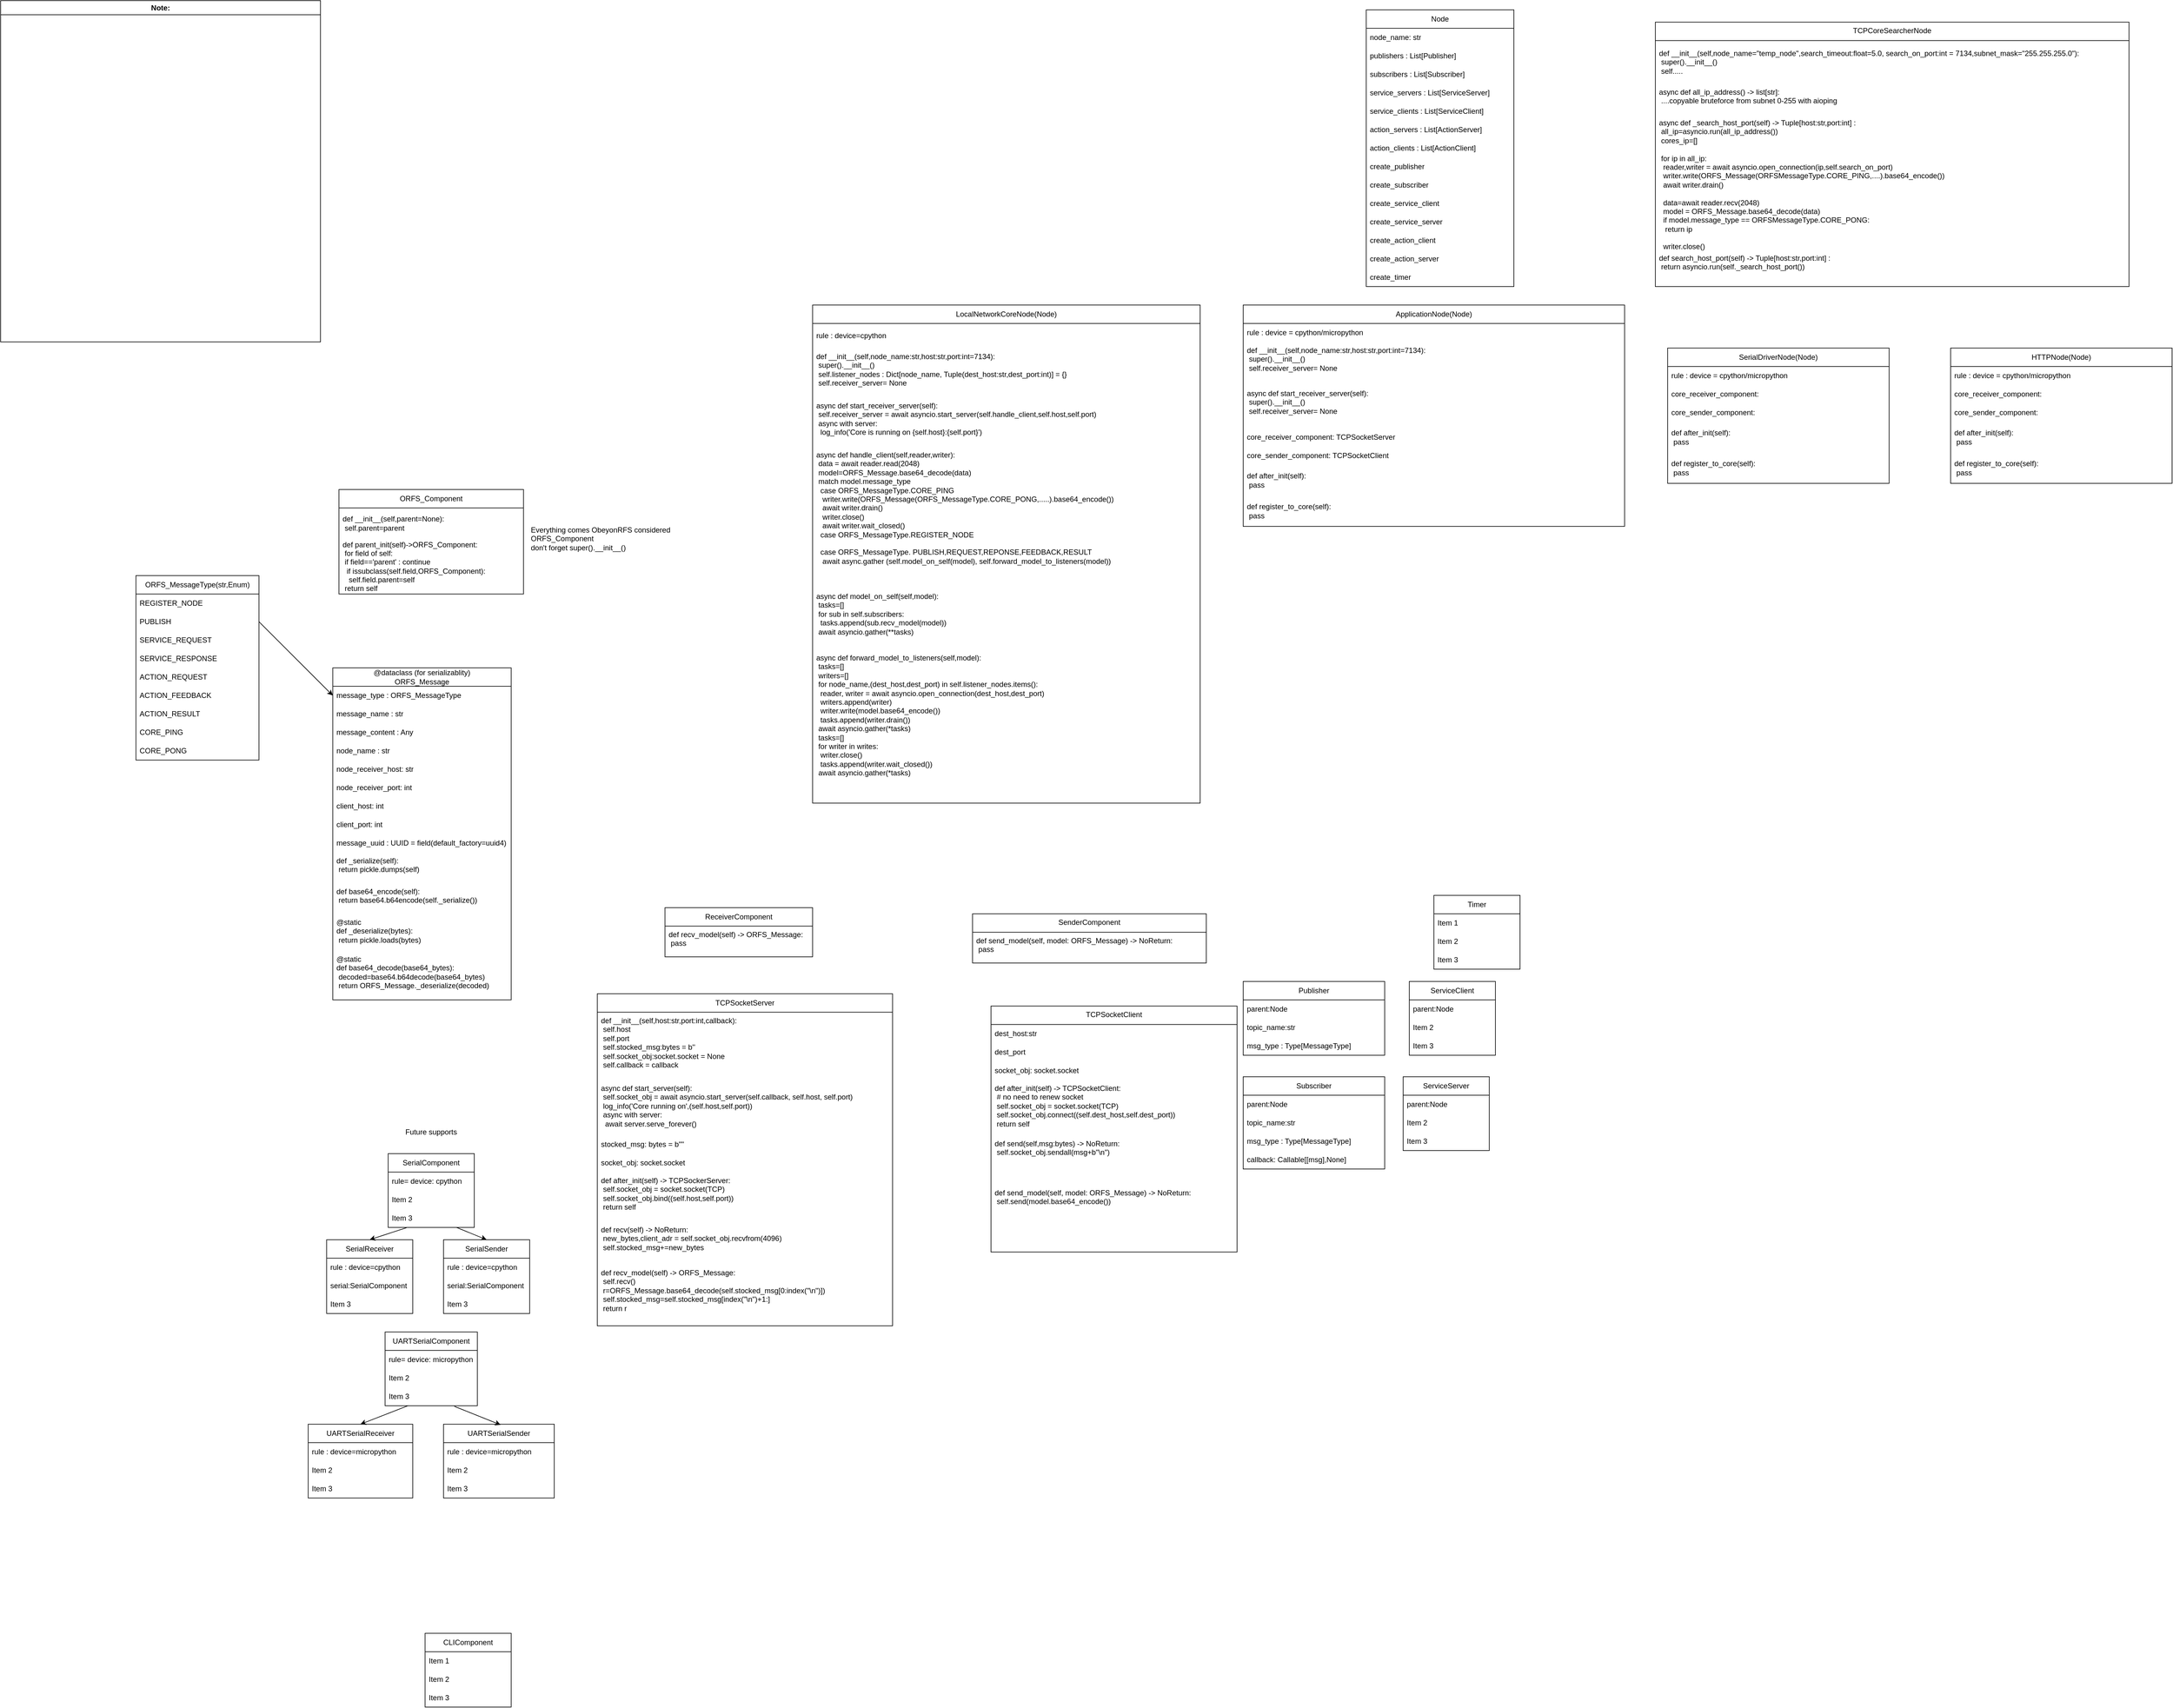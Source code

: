 <mxfile version="26.0.15" pages="2">
  <diagram id="mLNsZuqeiKIvdj5l2BV0" name="Obeyon Module">
    <mxGraphModel dx="1806" dy="1657" grid="1" gridSize="10" guides="1" tooltips="1" connect="1" arrows="1" fold="1" page="1" pageScale="1" pageWidth="850" pageHeight="1100" math="0" shadow="0">
      <root>
        <mxCell id="0" />
        <mxCell id="1" parent="0" />
        <mxCell id="10KPWAxa7j73-pjgjEpG-3" value="Everything comes ObeyonRFS considered ORFS_Component&amp;nbsp;&lt;br&gt;don&#39;t forget super().__init__()" style="text;html=1;strokeColor=none;fillColor=none;align=left;verticalAlign=middle;whiteSpace=wrap;rounded=0;" parent="1" vertex="1">
          <mxGeometry x="370" y="230" width="330" height="60" as="geometry" />
        </mxCell>
        <mxCell id="Qik6inTyhN1l_EzJtImf-13" value="ORFS_Component" style="swimlane;fontStyle=0;childLayout=stackLayout;horizontal=1;startSize=30;horizontalStack=0;resizeParent=1;resizeParentMax=0;resizeLast=0;collapsible=1;marginBottom=0;whiteSpace=wrap;html=1;" parent="1" vertex="1">
          <mxGeometry x="60" y="180" width="300" height="170" as="geometry" />
        </mxCell>
        <mxCell id="RK9fn7DrAEr9xZ69-yh5-26" value="def __init__(self,parent=None):&lt;br&gt;&lt;span style=&quot;white-space: pre;&quot;&gt; &lt;/span&gt;self.parent=parent" style="text;strokeColor=none;fillColor=none;align=left;verticalAlign=middle;spacingLeft=4;spacingRight=4;overflow=hidden;points=[[0,0.5],[1,0.5]];portConstraint=eastwest;rotatable=0;whiteSpace=wrap;html=1;" parent="Qik6inTyhN1l_EzJtImf-13" vertex="1">
          <mxGeometry y="30" width="300" height="50" as="geometry" />
        </mxCell>
        <mxCell id="Qik6inTyhN1l_EzJtImf-15" value="def parent_init(self)-&amp;gt;ORFS_Component:&lt;br&gt;&lt;span style=&quot;white-space: pre;&quot;&gt; &lt;/span&gt;for field of self:&lt;br&gt;&lt;span style=&quot;white-space: pre;&quot;&gt; &lt;/span&gt;if field==&#39;parent&#39; : continue&lt;br&gt;&lt;span style=&quot;white-space: pre;&quot;&gt; &lt;/span&gt;&lt;span style=&quot;white-space: pre;&quot;&gt; &lt;/span&gt;if issubclass(self.field,ORFS_Component):&lt;br&gt;&lt;span style=&quot;white-space: pre;&quot;&gt; &lt;/span&gt;&lt;span style=&quot;white-space: pre;&quot;&gt; &lt;/span&gt;&lt;span style=&quot;white-space: pre;&quot;&gt; &lt;/span&gt;self.field.parent=self&lt;br&gt;&lt;span style=&quot;white-space: pre;&quot;&gt; &lt;/span&gt;return self" style="text;strokeColor=none;fillColor=none;align=left;verticalAlign=middle;spacingLeft=4;spacingRight=4;overflow=hidden;points=[[0,0.5],[1,0.5]];portConstraint=eastwest;rotatable=0;whiteSpace=wrap;html=1;" parent="Qik6inTyhN1l_EzJtImf-13" vertex="1">
          <mxGeometry y="80" width="300" height="90" as="geometry" />
        </mxCell>
        <mxCell id="Qik6inTyhN1l_EzJtImf-17" value="TCPSocketServer" style="swimlane;fontStyle=0;childLayout=stackLayout;horizontal=1;startSize=30;horizontalStack=0;resizeParent=1;resizeParentMax=0;resizeLast=0;collapsible=1;marginBottom=0;whiteSpace=wrap;html=1;" parent="1" vertex="1">
          <mxGeometry x="480" y="1000" width="480" height="540" as="geometry" />
        </mxCell>
        <mxCell id="Qik6inTyhN1l_EzJtImf-18" value="def __init__(self,host:str,port:int,callback):&lt;br&gt;&lt;span style=&quot;white-space: pre;&quot;&gt; &lt;/span&gt;self.host&lt;br&gt;&lt;span style=&quot;white-space: pre;&quot;&gt; &lt;/span&gt;self.port&lt;br&gt;&lt;span style=&quot;white-space: pre;&quot;&gt; &lt;/span&gt;self.stocked_msg:bytes = b&#39;&#39;&lt;br&gt;&lt;span style=&quot;white-space: pre;&quot;&gt; &lt;/span&gt;self.socket_obj:socket.socket = None&lt;br&gt;&lt;span style=&quot;white-space: pre;&quot;&gt; &lt;/span&gt;self.callback = callback" style="text;strokeColor=none;fillColor=none;align=left;verticalAlign=top;spacingLeft=4;spacingRight=4;overflow=hidden;points=[[0,0.5],[1,0.5]];portConstraint=eastwest;rotatable=0;whiteSpace=wrap;html=1;" parent="Qik6inTyhN1l_EzJtImf-17" vertex="1">
          <mxGeometry y="30" width="480" height="110" as="geometry" />
        </mxCell>
        <mxCell id="boCirgIBebxuNV13awFh-11" value="async def start_server(self):&lt;br&gt;&lt;span style=&quot;white-space: pre;&quot;&gt; &lt;/span&gt;self.socket_obj = await asyncio.start_server(self.callback, self.host, self.port)&lt;br&gt;&lt;span style=&quot;white-space: pre;&quot;&gt; &lt;/span&gt;log_info(&#39;Core running on&#39;,(self.host,self.port))&lt;br&gt;&lt;span style=&quot;white-space: pre;&quot;&gt; &lt;/span&gt;async with server:&lt;br&gt;&lt;span style=&quot;white-space: pre;&quot;&gt; &lt;/span&gt;&lt;span style=&quot;white-space: pre;&quot;&gt; &lt;/span&gt;await server.serve_forever()" style="text;strokeColor=none;fillColor=none;align=left;verticalAlign=top;spacingLeft=4;spacingRight=4;overflow=hidden;points=[[0,0.5],[1,0.5]];portConstraint=eastwest;rotatable=0;whiteSpace=wrap;html=1;" parent="Qik6inTyhN1l_EzJtImf-17" vertex="1">
          <mxGeometry y="140" width="480" height="90" as="geometry" />
        </mxCell>
        <mxCell id="T19n-zQZ0BVr7qFL5AVv-89" value="stocked_msg: bytes = b&quot;&quot;" style="text;strokeColor=none;fillColor=none;align=left;verticalAlign=middle;spacingLeft=4;spacingRight=4;overflow=hidden;points=[[0,0.5],[1,0.5]];portConstraint=eastwest;rotatable=0;whiteSpace=wrap;html=1;" parent="Qik6inTyhN1l_EzJtImf-17" vertex="1">
          <mxGeometry y="230" width="480" height="30" as="geometry" />
        </mxCell>
        <mxCell id="XYmzcPLvkCivP8B8q66K-1" value="socket_obj: socket.socket" style="text;strokeColor=none;fillColor=none;align=left;verticalAlign=middle;spacingLeft=4;spacingRight=4;overflow=hidden;points=[[0,0.5],[1,0.5]];portConstraint=eastwest;rotatable=0;whiteSpace=wrap;html=1;" parent="Qik6inTyhN1l_EzJtImf-17" vertex="1">
          <mxGeometry y="260" width="480" height="30" as="geometry" />
        </mxCell>
        <mxCell id="RK9fn7DrAEr9xZ69-yh5-1" value="def after_init(self) -&amp;gt; TCPSockerServer:&lt;br&gt;&lt;span style=&quot;white-space: pre;&quot;&gt; &lt;/span&gt;self.socket_obj = socket.socket(TCP)&lt;br&gt;&lt;span style=&quot;white-space: pre;&quot;&gt; &lt;/span&gt;self.socket_obj.bind((self.host,self.port))&lt;br&gt;&lt;span style=&quot;white-space: pre;&quot;&gt; &lt;/span&gt;return self" style="text;strokeColor=none;fillColor=none;align=left;verticalAlign=top;spacingLeft=4;spacingRight=4;overflow=hidden;points=[[0,0.5],[1,0.5]];portConstraint=eastwest;rotatable=0;whiteSpace=wrap;html=1;" parent="Qik6inTyhN1l_EzJtImf-17" vertex="1">
          <mxGeometry y="290" width="480" height="80" as="geometry" />
        </mxCell>
        <mxCell id="T19n-zQZ0BVr7qFL5AVv-88" value="def recv(self) -&amp;gt; NoReturn:&lt;span style=&quot;white-space: pre;&quot;&gt;&lt;br&gt;&lt;/span&gt;&lt;span style=&quot;background-color: initial;&quot;&gt;&lt;span style=&quot;white-space: pre;&quot;&gt; &lt;/span&gt;new_bytes,client_adr = self.socket_obj.recvfrom(4096)&lt;br&gt;&lt;/span&gt;&lt;span style=&quot;background-color: initial;&quot;&gt;&lt;span style=&quot;white-space: pre;&quot;&gt; &lt;/span&gt;self.stocked_msg+=new_bytes&lt;/span&gt;&lt;span style=&quot;background-color: initial;&quot;&gt;&lt;br&gt;&lt;/span&gt;" style="text;strokeColor=none;fillColor=none;align=left;verticalAlign=top;spacingLeft=4;spacingRight=4;overflow=hidden;points=[[0,0.5],[1,0.5]];portConstraint=eastwest;rotatable=0;whiteSpace=wrap;html=1;" parent="Qik6inTyhN1l_EzJtImf-17" vertex="1">
          <mxGeometry y="370" width="480" height="70" as="geometry" />
        </mxCell>
        <mxCell id="Qik6inTyhN1l_EzJtImf-20" value="def recv_model(self) -&amp;gt; ORFS_Message:&lt;br&gt;&lt;span style=&quot;white-space: pre;&quot;&gt; &lt;/span&gt;self.recv()&lt;br&gt;&lt;span style=&quot;white-space: pre;&quot;&gt; &lt;/span&gt;r=ORFS_Message.base64_decode(self.stocked_msg[0:index(&quot;\n&quot;)])&lt;br&gt;&lt;span style=&quot;white-space: pre;&quot;&gt; &lt;/span&gt;self.stocked_msg=self.stocked_msg[index(&quot;\n&quot;)+1:]&lt;br&gt;&lt;span style=&quot;white-space: pre;&quot;&gt; &lt;/span&gt;return r" style="text;strokeColor=none;fillColor=none;align=left;verticalAlign=top;spacingLeft=4;spacingRight=4;overflow=hidden;points=[[0,0.5],[1,0.5]];portConstraint=eastwest;rotatable=0;whiteSpace=wrap;html=1;" parent="Qik6inTyhN1l_EzJtImf-17" vertex="1">
          <mxGeometry y="440" width="480" height="100" as="geometry" />
        </mxCell>
        <mxCell id="Qik6inTyhN1l_EzJtImf-21" value="TCPSocketClient" style="swimlane;fontStyle=0;childLayout=stackLayout;horizontal=1;startSize=30;horizontalStack=0;resizeParent=1;resizeParentMax=0;resizeLast=0;collapsible=1;marginBottom=0;whiteSpace=wrap;html=1;verticalAlign=top;" parent="1" vertex="1">
          <mxGeometry x="1120" y="1020" width="400" height="400" as="geometry" />
        </mxCell>
        <mxCell id="Qik6inTyhN1l_EzJtImf-22" value="dest_host:str" style="text;strokeColor=none;fillColor=none;align=left;verticalAlign=middle;spacingLeft=4;spacingRight=4;overflow=hidden;points=[[0,0.5],[1,0.5]];portConstraint=eastwest;rotatable=0;whiteSpace=wrap;html=1;" parent="Qik6inTyhN1l_EzJtImf-21" vertex="1">
          <mxGeometry y="30" width="400" height="30" as="geometry" />
        </mxCell>
        <mxCell id="Qik6inTyhN1l_EzJtImf-23" value="dest_port" style="text;strokeColor=none;fillColor=none;align=left;verticalAlign=middle;spacingLeft=4;spacingRight=4;overflow=hidden;points=[[0,0.5],[1,0.5]];portConstraint=eastwest;rotatable=0;whiteSpace=wrap;html=1;" parent="Qik6inTyhN1l_EzJtImf-21" vertex="1">
          <mxGeometry y="60" width="400" height="30" as="geometry" />
        </mxCell>
        <mxCell id="RK9fn7DrAEr9xZ69-yh5-4" value="socket_obj: socket.socket" style="text;strokeColor=none;fillColor=none;align=left;verticalAlign=middle;spacingLeft=4;spacingRight=4;overflow=hidden;points=[[0,0.5],[1,0.5]];portConstraint=eastwest;rotatable=0;whiteSpace=wrap;html=1;" parent="Qik6inTyhN1l_EzJtImf-21" vertex="1">
          <mxGeometry y="90" width="400" height="30" as="geometry" />
        </mxCell>
        <mxCell id="Qik6inTyhN1l_EzJtImf-24" value="def after_init(self) -&amp;gt; TCPSocketClient:&lt;br&gt;&lt;span style=&quot;white-space: pre;&quot;&gt; &lt;/span&gt;# no need to renew socket&lt;br&gt;&lt;span style=&quot;white-space: pre;&quot;&gt; &lt;/span&gt;self.socket_obj = socket.socket(TCP)&lt;br&gt;&lt;span style=&quot;white-space: pre;&quot;&gt; &lt;/span&gt;self.socket_obj.connect((self.dest_host,self.dest_port))&lt;br&gt;&lt;span style=&quot;white-space: pre;&quot;&gt; &lt;/span&gt;return self" style="text;strokeColor=none;fillColor=none;align=left;verticalAlign=top;spacingLeft=4;spacingRight=4;overflow=hidden;points=[[0,0.5],[1,0.5]];portConstraint=eastwest;rotatable=0;whiteSpace=wrap;html=1;" parent="Qik6inTyhN1l_EzJtImf-21" vertex="1">
          <mxGeometry y="120" width="400" height="90" as="geometry" />
        </mxCell>
        <mxCell id="RK9fn7DrAEr9xZ69-yh5-2" value="def send(self,msg:bytes) -&amp;gt; NoReturn:&lt;br&gt;&lt;span style=&quot;white-space: pre;&quot;&gt; &lt;/span&gt;self.socket_obj.sendall(msg+b&quot;\n&quot;)" style="text;strokeColor=none;fillColor=none;align=left;verticalAlign=top;spacingLeft=4;spacingRight=4;overflow=hidden;points=[[0,0.5],[1,0.5]];portConstraint=eastwest;rotatable=0;whiteSpace=wrap;html=1;" parent="Qik6inTyhN1l_EzJtImf-21" vertex="1">
          <mxGeometry y="210" width="400" height="80" as="geometry" />
        </mxCell>
        <mxCell id="RK9fn7DrAEr9xZ69-yh5-3" value="def send_model(self, model: ORFS_Message) -&amp;gt; NoReturn:&lt;br&gt;&lt;span style=&quot;white-space: pre;&quot;&gt; &lt;/span&gt;self.send(model.base64_encode())" style="text;strokeColor=none;fillColor=none;align=left;verticalAlign=top;spacingLeft=4;spacingRight=4;overflow=hidden;points=[[0,0.5],[1,0.5]];portConstraint=eastwest;rotatable=0;whiteSpace=wrap;html=1;" parent="Qik6inTyhN1l_EzJtImf-21" vertex="1">
          <mxGeometry y="290" width="400" height="110" as="geometry" />
        </mxCell>
        <mxCell id="Qik6inTyhN1l_EzJtImf-25" value="Publisher" style="swimlane;fontStyle=0;childLayout=stackLayout;horizontal=1;startSize=30;horizontalStack=0;resizeParent=1;resizeParentMax=0;resizeLast=0;collapsible=1;marginBottom=0;whiteSpace=wrap;html=1;" parent="1" vertex="1">
          <mxGeometry x="1530" y="980" width="230" height="120" as="geometry" />
        </mxCell>
        <mxCell id="Qik6inTyhN1l_EzJtImf-26" value="parent:Node" style="text;strokeColor=none;fillColor=none;align=left;verticalAlign=middle;spacingLeft=4;spacingRight=4;overflow=hidden;points=[[0,0.5],[1,0.5]];portConstraint=eastwest;rotatable=0;whiteSpace=wrap;html=1;" parent="Qik6inTyhN1l_EzJtImf-25" vertex="1">
          <mxGeometry y="30" width="230" height="30" as="geometry" />
        </mxCell>
        <mxCell id="Qik6inTyhN1l_EzJtImf-27" value="topic_name:str" style="text;strokeColor=none;fillColor=none;align=left;verticalAlign=middle;spacingLeft=4;spacingRight=4;overflow=hidden;points=[[0,0.5],[1,0.5]];portConstraint=eastwest;rotatable=0;whiteSpace=wrap;html=1;" parent="Qik6inTyhN1l_EzJtImf-25" vertex="1">
          <mxGeometry y="60" width="230" height="30" as="geometry" />
        </mxCell>
        <mxCell id="Qik6inTyhN1l_EzJtImf-28" value="msg_type : Type[MessageType]" style="text;strokeColor=none;fillColor=none;align=left;verticalAlign=middle;spacingLeft=4;spacingRight=4;overflow=hidden;points=[[0,0.5],[1,0.5]];portConstraint=eastwest;rotatable=0;whiteSpace=wrap;html=1;" parent="Qik6inTyhN1l_EzJtImf-25" vertex="1">
          <mxGeometry y="90" width="230" height="30" as="geometry" />
        </mxCell>
        <mxCell id="Qik6inTyhN1l_EzJtImf-29" value="Subscriber" style="swimlane;fontStyle=0;childLayout=stackLayout;horizontal=1;startSize=30;horizontalStack=0;resizeParent=1;resizeParentMax=0;resizeLast=0;collapsible=1;marginBottom=0;whiteSpace=wrap;html=1;" parent="1" vertex="1">
          <mxGeometry x="1530" y="1135" width="230" height="150" as="geometry" />
        </mxCell>
        <mxCell id="Qik6inTyhN1l_EzJtImf-30" value="parent:Node" style="text;strokeColor=none;fillColor=none;align=left;verticalAlign=middle;spacingLeft=4;spacingRight=4;overflow=hidden;points=[[0,0.5],[1,0.5]];portConstraint=eastwest;rotatable=0;whiteSpace=wrap;html=1;" parent="Qik6inTyhN1l_EzJtImf-29" vertex="1">
          <mxGeometry y="30" width="230" height="30" as="geometry" />
        </mxCell>
        <mxCell id="Qik6inTyhN1l_EzJtImf-31" value="topic_name:str" style="text;strokeColor=none;fillColor=none;align=left;verticalAlign=middle;spacingLeft=4;spacingRight=4;overflow=hidden;points=[[0,0.5],[1,0.5]];portConstraint=eastwest;rotatable=0;whiteSpace=wrap;html=1;" parent="Qik6inTyhN1l_EzJtImf-29" vertex="1">
          <mxGeometry y="60" width="230" height="30" as="geometry" />
        </mxCell>
        <mxCell id="Qik6inTyhN1l_EzJtImf-78" value="msg_type : Type[MessageType]" style="text;strokeColor=none;fillColor=none;align=left;verticalAlign=middle;spacingLeft=4;spacingRight=4;overflow=hidden;points=[[0,0.5],[1,0.5]];portConstraint=eastwest;rotatable=0;whiteSpace=wrap;html=1;" parent="Qik6inTyhN1l_EzJtImf-29" vertex="1">
          <mxGeometry y="90" width="230" height="30" as="geometry" />
        </mxCell>
        <mxCell id="Qik6inTyhN1l_EzJtImf-32" value="callback: Callable[[msg],None]" style="text;strokeColor=none;fillColor=none;align=left;verticalAlign=middle;spacingLeft=4;spacingRight=4;overflow=hidden;points=[[0,0.5],[1,0.5]];portConstraint=eastwest;rotatable=0;whiteSpace=wrap;html=1;" parent="Qik6inTyhN1l_EzJtImf-29" vertex="1">
          <mxGeometry y="120" width="230" height="30" as="geometry" />
        </mxCell>
        <mxCell id="Qik6inTyhN1l_EzJtImf-33" value="LocalNetworkCoreNode(Node)" style="swimlane;fontStyle=0;childLayout=stackLayout;horizontal=1;startSize=30;horizontalStack=0;resizeParent=1;resizeParentMax=0;resizeLast=0;collapsible=1;marginBottom=0;whiteSpace=wrap;html=1;" parent="1" vertex="1">
          <mxGeometry x="830" y="-120" width="630" height="810" as="geometry" />
        </mxCell>
        <mxCell id="T19n-zQZ0BVr7qFL5AVv-25" value="rule : device=cpython" style="text;strokeColor=none;fillColor=none;align=left;verticalAlign=middle;spacingLeft=4;spacingRight=4;overflow=hidden;points=[[0,0.5],[1,0.5]];portConstraint=eastwest;rotatable=0;whiteSpace=wrap;html=1;" parent="Qik6inTyhN1l_EzJtImf-33" vertex="1">
          <mxGeometry y="30" width="630" height="40" as="geometry" />
        </mxCell>
        <mxCell id="boCirgIBebxuNV13awFh-12" value="def __init__(self,node_name:str,host:str,port:int=7134):&lt;br&gt;&lt;span style=&quot;white-space: pre;&quot;&gt; &lt;/span&gt;super().__init__()&lt;br&gt;&lt;span style=&quot;white-space: pre;&quot;&gt; &lt;/span&gt;self.listener_nodes : Dict[node_name, Tuple(dest_host:str,dest_port:int)] = {}&lt;br&gt;&lt;span style=&quot;white-space: pre;&quot;&gt; &lt;/span&gt;self.receiver_server= None" style="text;strokeColor=none;fillColor=none;align=left;verticalAlign=top;spacingLeft=4;spacingRight=4;overflow=hidden;points=[[0,0.5],[1,0.5]];portConstraint=eastwest;rotatable=0;whiteSpace=wrap;html=1;" parent="Qik6inTyhN1l_EzJtImf-33" vertex="1">
          <mxGeometry y="70" width="630" height="80" as="geometry" />
        </mxCell>
        <mxCell id="boCirgIBebxuNV13awFh-14" value="async def start_receiver_server(self):&lt;br&gt;&lt;span style=&quot;white-space: pre;&quot;&gt; &lt;/span&gt;self.receiver_server = await asyncio.start_server(self.handle_client,self.host,self.port)&lt;br&gt;&lt;span style=&quot;white-space: pre;&quot;&gt; &lt;/span&gt;async with server:&lt;br&gt;&lt;span style=&quot;white-space: pre;&quot;&gt; &lt;/span&gt;&lt;span style=&quot;white-space: pre;&quot;&gt; &lt;/span&gt;log_info(&#39;Core is running on {self.host}:{self.port}&#39;)&lt;br&gt;" style="text;strokeColor=none;fillColor=none;align=left;verticalAlign=top;spacingLeft=4;spacingRight=4;overflow=hidden;points=[[0,0.5],[1,0.5]];portConstraint=eastwest;rotatable=0;whiteSpace=wrap;html=1;" parent="Qik6inTyhN1l_EzJtImf-33" vertex="1">
          <mxGeometry y="150" width="630" height="80" as="geometry" />
        </mxCell>
        <mxCell id="boCirgIBebxuNV13awFh-15" value="async def handle_client(self,reader,writer):&lt;br&gt;&lt;span style=&quot;white-space: pre;&quot;&gt; &lt;/span&gt;data = await reader.read(2048)&lt;br&gt;&lt;span style=&quot;white-space: pre;&quot;&gt; &lt;/span&gt;model=ORFS_Message.base64_decode(data)&lt;br&gt;&lt;span style=&quot;white-space: pre;&quot;&gt; &lt;/span&gt;match model.message_type&lt;br&gt;&lt;span style=&quot;white-space: pre;&quot;&gt; &lt;/span&gt;&lt;span style=&quot;white-space: pre;&quot;&gt; &lt;/span&gt;case ORFS_MessageType.CORE_PING&lt;br&gt;&lt;span style=&quot;white-space: pre;&quot;&gt; &lt;/span&gt;&lt;span style=&quot;white-space: pre;&quot;&gt; &lt;span style=&quot;white-space: pre;&quot;&gt; &lt;/span&gt;w&lt;/span&gt;riter.write(ORFS_Message(ORFS_MessageType.CORE_PONG,.....).base64_encode())&lt;br&gt;&lt;span style=&quot;white-space: pre;&quot;&gt; &lt;/span&gt;&lt;span style=&quot;white-space: pre;&quot;&gt; &lt;/span&gt;&lt;span style=&quot;white-space: pre;&quot;&gt; &lt;/span&gt;await writer.drain()&lt;br&gt;&lt;span style=&quot;white-space: pre;&quot;&gt; &lt;/span&gt;&lt;span style=&quot;white-space: pre;&quot;&gt; &lt;/span&gt;&lt;span style=&quot;white-space: pre;&quot;&gt; &lt;/span&gt;writer.close()&lt;br&gt;&lt;span style=&quot;white-space: pre;&quot;&gt; &lt;/span&gt;&lt;span style=&quot;white-space: pre;&quot;&gt; &lt;/span&gt;&lt;span style=&quot;white-space: pre;&quot;&gt; &lt;/span&gt;await writer.wait_closed()&lt;br&gt;&lt;span style=&quot;white-space: pre;&quot;&gt; &lt;/span&gt;&lt;span style=&quot;white-space: pre;&quot;&gt; &lt;/span&gt;case ORFS_MessageType.REGISTER_NODE&lt;br&gt;&lt;span style=&quot;white-space: pre;&quot;&gt; &lt;/span&gt;&lt;span style=&quot;white-space: pre;&quot;&gt; &lt;/span&gt;&lt;span style=&quot;white-space: pre;&quot;&gt; &lt;/span&gt;&lt;br&gt;&lt;span style=&quot;white-space: pre;&quot;&gt; &lt;/span&gt;&lt;span style=&quot;white-space: pre;&quot;&gt; &lt;/span&gt;case ORFS_MessageType. PUBLISH,REQUEST,REPONSE,FEEDBACK,RESULT&lt;br&gt;&lt;span style=&quot;white-space: pre;&quot;&gt; &lt;/span&gt;&lt;span style=&quot;white-space: pre;&quot;&gt; &lt;/span&gt;&lt;span style=&quot;white-space: pre;&quot;&gt; &lt;/span&gt;await async.gather (self.model_on_self(model), self.forward_model_to_listeners(model))&lt;br&gt;&lt;span style=&quot;white-space: pre;&quot;&gt; &lt;/span&gt;" style="text;strokeColor=none;fillColor=none;align=left;verticalAlign=top;spacingLeft=4;spacingRight=4;overflow=hidden;points=[[0,0.5],[1,0.5]];portConstraint=eastwest;rotatable=0;whiteSpace=wrap;html=1;" parent="Qik6inTyhN1l_EzJtImf-33" vertex="1">
          <mxGeometry y="230" width="630" height="230" as="geometry" />
        </mxCell>
        <mxCell id="Qik6inTyhN1l_EzJtImf-34" value="async def model_on_self(self,model):&lt;br&gt;&lt;span style=&quot;white-space: pre;&quot;&gt; &lt;/span&gt;tasks=[]&lt;br&gt;&lt;span style=&quot;white-space: pre;&quot;&gt; &lt;/span&gt;for sub in self.subscribers:&lt;br&gt;&lt;span style=&quot;white-space: pre;&quot;&gt; &lt;/span&gt;&lt;span style=&quot;white-space: pre;&quot;&gt; &lt;/span&gt;tasks.append(sub.recv_model(model))&lt;br&gt;&lt;span style=&quot;white-space: pre;&quot;&gt; &lt;/span&gt;await asyncio.gather(**tasks)" style="text;strokeColor=none;fillColor=none;align=left;verticalAlign=top;spacingLeft=4;spacingRight=4;overflow=hidden;points=[[0,0.5],[1,0.5]];portConstraint=eastwest;rotatable=0;whiteSpace=wrap;html=1;" parent="Qik6inTyhN1l_EzJtImf-33" vertex="1">
          <mxGeometry y="460" width="630" height="100" as="geometry" />
        </mxCell>
        <mxCell id="RK9fn7DrAEr9xZ69-yh5-23" value="async def forward_model_to_listeners(self,model):&lt;br&gt;&lt;span style=&quot;white-space: pre;&quot;&gt; &lt;/span&gt;tasks=[]&lt;br&gt;&lt;span style=&quot;white-space: pre;&quot;&gt; &lt;/span&gt;writers=[]&lt;br&gt;&lt;span style=&quot;white-space: pre;&quot;&gt; &lt;/span&gt;for node_name,(dest_host,dest_port) in self.listener_nodes.items():&lt;br&gt;&lt;span style=&quot;white-space: pre;&quot;&gt; &lt;/span&gt;&lt;span style=&quot;white-space: pre;&quot;&gt; &lt;/span&gt;reader, writer = await asyncio.open_connection(dest_host,dest_port)&lt;br&gt;&lt;span style=&quot;white-space: pre;&quot;&gt; &lt;/span&gt;&lt;span style=&quot;white-space: pre;&quot;&gt; &lt;/span&gt;writers.append(writer)&lt;br&gt;&lt;span style=&quot;white-space: pre;&quot;&gt; &lt;/span&gt;&lt;span style=&quot;white-space: pre;&quot;&gt; &lt;/span&gt;writer.write(model.base64_encode())&lt;br&gt;&lt;span style=&quot;white-space: pre;&quot;&gt; &lt;/span&gt;&lt;span style=&quot;white-space: pre;&quot;&gt; &lt;/span&gt;tasks.append(writer.drain())&lt;br&gt;&lt;span style=&quot;white-space: pre;&quot;&gt; &lt;/span&gt;await asyncio.gather(*tasks)&lt;br&gt;&lt;span style=&quot;white-space: pre;&quot;&gt; &lt;/span&gt;tasks=[]&lt;br&gt;&lt;span style=&quot;white-space: pre;&quot;&gt; &lt;/span&gt;for writer in writes:&lt;br&gt;&lt;span style=&quot;white-space: pre;&quot;&gt; &lt;span style=&quot;white-space: pre;&quot;&gt; &lt;/span&gt;w&lt;/span&gt;riter.close()&lt;br&gt;&lt;span style=&quot;white-space: pre;&quot;&gt; &lt;/span&gt;&lt;span style=&quot;white-space: pre;&quot;&gt; &lt;/span&gt;tasks.append(writer.wait_closed())&lt;br&gt;&lt;span style=&quot;white-space: pre;&quot;&gt; &lt;/span&gt;await asyncio.gather(*tasks)&lt;br&gt;&lt;span style=&quot;white-space: pre;&quot;&gt; &lt;/span&gt;&lt;span style=&quot;white-space: pre;&quot;&gt; &lt;/span&gt;&lt;br&gt;&lt;span style=&quot;white-space: pre;&quot;&gt; &lt;/span&gt;" style="text;strokeColor=none;fillColor=none;align=left;verticalAlign=top;spacingLeft=4;spacingRight=4;overflow=hidden;points=[[0,0.5],[1,0.5]];portConstraint=eastwest;rotatable=0;whiteSpace=wrap;html=1;" parent="Qik6inTyhN1l_EzJtImf-33" vertex="1">
          <mxGeometry y="560" width="630" height="250" as="geometry" />
        </mxCell>
        <mxCell id="Qik6inTyhN1l_EzJtImf-46" value="ApplicationNode(Node)" style="swimlane;fontStyle=0;childLayout=stackLayout;horizontal=1;startSize=30;horizontalStack=0;resizeParent=1;resizeParentMax=0;resizeLast=0;collapsible=1;marginBottom=0;whiteSpace=wrap;html=1;" parent="1" vertex="1">
          <mxGeometry x="1530" y="-120" width="620" height="360" as="geometry" />
        </mxCell>
        <mxCell id="Qik6inTyhN1l_EzJtImf-47" value="rule : device = cpython/micropython" style="text;strokeColor=none;fillColor=none;align=left;verticalAlign=middle;spacingLeft=4;spacingRight=4;overflow=hidden;points=[[0,0.5],[1,0.5]];portConstraint=eastwest;rotatable=0;whiteSpace=wrap;html=1;" parent="Qik6inTyhN1l_EzJtImf-46" vertex="1">
          <mxGeometry y="30" width="620" height="30" as="geometry" />
        </mxCell>
        <mxCell id="boCirgIBebxuNV13awFh-16" value="def __init__(self,node_name:str,host:str,port:int=7134):&lt;br&gt; &lt;span style=&quot;white-space: pre;&quot;&gt; &lt;/span&gt;super().__init__()&lt;br&gt;&lt;span style=&quot;&quot;&gt; &lt;/span&gt;&lt;span style=&quot;white-space: pre;&quot;&gt; &lt;/span&gt;self.receiver_server= None" style="text;strokeColor=none;fillColor=none;align=left;verticalAlign=top;spacingLeft=4;spacingRight=4;overflow=hidden;points=[[0,0.5],[1,0.5]];portConstraint=eastwest;rotatable=0;whiteSpace=wrap;html=1;" parent="Qik6inTyhN1l_EzJtImf-46" vertex="1">
          <mxGeometry y="60" width="620" height="70" as="geometry" />
        </mxCell>
        <mxCell id="boCirgIBebxuNV13awFh-17" value="async def start_receiver_server(self):&lt;br&gt; &lt;span style=&quot;white-space: pre;&quot;&gt; &lt;/span&gt;super().__init__()&lt;br&gt;&lt;span style=&quot;&quot;&gt; &lt;/span&gt;&lt;span style=&quot;white-space: pre;&quot;&gt; &lt;/span&gt;self.receiver_server= None" style="text;strokeColor=none;fillColor=none;align=left;verticalAlign=top;spacingLeft=4;spacingRight=4;overflow=hidden;points=[[0,0.5],[1,0.5]];portConstraint=eastwest;rotatable=0;whiteSpace=wrap;html=1;" parent="Qik6inTyhN1l_EzJtImf-46" vertex="1">
          <mxGeometry y="130" width="620" height="70" as="geometry" />
        </mxCell>
        <mxCell id="T19n-zQZ0BVr7qFL5AVv-82" value="core_receiver_component: TCPSocketServer" style="text;strokeColor=none;fillColor=none;align=left;verticalAlign=middle;spacingLeft=4;spacingRight=4;overflow=hidden;points=[[0,0.5],[1,0.5]];portConstraint=eastwest;rotatable=0;whiteSpace=wrap;html=1;" parent="Qik6inTyhN1l_EzJtImf-46" vertex="1">
          <mxGeometry y="200" width="620" height="30" as="geometry" />
        </mxCell>
        <mxCell id="T19n-zQZ0BVr7qFL5AVv-26" value="core_sender_component: TCPSocketClient" style="text;strokeColor=none;fillColor=none;align=left;verticalAlign=middle;spacingLeft=4;spacingRight=4;overflow=hidden;points=[[0,0.5],[1,0.5]];portConstraint=eastwest;rotatable=0;whiteSpace=wrap;html=1;" parent="Qik6inTyhN1l_EzJtImf-46" vertex="1">
          <mxGeometry y="230" width="620" height="30" as="geometry" />
        </mxCell>
        <mxCell id="Qik6inTyhN1l_EzJtImf-48" value="def after_init(self):&lt;br&gt;&lt;span style=&quot;white-space: pre;&quot;&gt; &lt;/span&gt;pass" style="text;strokeColor=none;fillColor=none;align=left;verticalAlign=middle;spacingLeft=4;spacingRight=4;overflow=hidden;points=[[0,0.5],[1,0.5]];portConstraint=eastwest;rotatable=0;whiteSpace=wrap;html=1;" parent="Qik6inTyhN1l_EzJtImf-46" vertex="1">
          <mxGeometry y="260" width="620" height="50" as="geometry" />
        </mxCell>
        <mxCell id="Qik6inTyhN1l_EzJtImf-49" value="def register_to_core(self):&lt;br&gt;&lt;span style=&quot;white-space: pre;&quot;&gt; &lt;/span&gt;pass" style="text;strokeColor=none;fillColor=none;align=left;verticalAlign=middle;spacingLeft=4;spacingRight=4;overflow=hidden;points=[[0,0.5],[1,0.5]];portConstraint=eastwest;rotatable=0;whiteSpace=wrap;html=1;" parent="Qik6inTyhN1l_EzJtImf-46" vertex="1">
          <mxGeometry y="310" width="620" height="50" as="geometry" />
        </mxCell>
        <mxCell id="Qik6inTyhN1l_EzJtImf-57" value="Node" style="swimlane;fontStyle=0;childLayout=stackLayout;horizontal=1;startSize=30;horizontalStack=0;resizeParent=1;resizeParentMax=0;resizeLast=0;collapsible=1;marginBottom=0;whiteSpace=wrap;html=1;" parent="1" vertex="1">
          <mxGeometry x="1730" y="-600" width="240" height="450" as="geometry" />
        </mxCell>
        <mxCell id="Qik6inTyhN1l_EzJtImf-58" value="node_name: str" style="text;strokeColor=none;fillColor=none;align=left;verticalAlign=middle;spacingLeft=4;spacingRight=4;overflow=hidden;points=[[0,0.5],[1,0.5]];portConstraint=eastwest;rotatable=0;whiteSpace=wrap;html=1;" parent="Qik6inTyhN1l_EzJtImf-57" vertex="1">
          <mxGeometry y="30" width="240" height="30" as="geometry" />
        </mxCell>
        <mxCell id="boCirgIBebxuNV13awFh-13" value="publishers : List[Publisher]" style="text;strokeColor=none;fillColor=none;align=left;verticalAlign=middle;spacingLeft=4;spacingRight=4;overflow=hidden;points=[[0,0.5],[1,0.5]];portConstraint=eastwest;rotatable=0;whiteSpace=wrap;html=1;" parent="Qik6inTyhN1l_EzJtImf-57" vertex="1">
          <mxGeometry y="60" width="240" height="30" as="geometry" />
        </mxCell>
        <mxCell id="Qik6inTyhN1l_EzJtImf-59" value="subscribers : List[Subscriber]" style="text;strokeColor=none;fillColor=none;align=left;verticalAlign=middle;spacingLeft=4;spacingRight=4;overflow=hidden;points=[[0,0.5],[1,0.5]];portConstraint=eastwest;rotatable=0;whiteSpace=wrap;html=1;" parent="Qik6inTyhN1l_EzJtImf-57" vertex="1">
          <mxGeometry y="90" width="240" height="30" as="geometry" />
        </mxCell>
        <mxCell id="Qik6inTyhN1l_EzJtImf-60" value="service_servers : List[ServiceServer]" style="text;strokeColor=none;fillColor=none;align=left;verticalAlign=middle;spacingLeft=4;spacingRight=4;overflow=hidden;points=[[0,0.5],[1,0.5]];portConstraint=eastwest;rotatable=0;whiteSpace=wrap;html=1;" parent="Qik6inTyhN1l_EzJtImf-57" vertex="1">
          <mxGeometry y="120" width="240" height="30" as="geometry" />
        </mxCell>
        <mxCell id="Qik6inTyhN1l_EzJtImf-61" value="service_clients : List[ServiceClient]" style="text;strokeColor=none;fillColor=none;align=left;verticalAlign=middle;spacingLeft=4;spacingRight=4;overflow=hidden;points=[[0,0.5],[1,0.5]];portConstraint=eastwest;rotatable=0;whiteSpace=wrap;html=1;" parent="Qik6inTyhN1l_EzJtImf-57" vertex="1">
          <mxGeometry y="150" width="240" height="30" as="geometry" />
        </mxCell>
        <mxCell id="Qik6inTyhN1l_EzJtImf-62" value="action_servers : List[ActionServer]" style="text;strokeColor=none;fillColor=none;align=left;verticalAlign=middle;spacingLeft=4;spacingRight=4;overflow=hidden;points=[[0,0.5],[1,0.5]];portConstraint=eastwest;rotatable=0;whiteSpace=wrap;html=1;" parent="Qik6inTyhN1l_EzJtImf-57" vertex="1">
          <mxGeometry y="180" width="240" height="30" as="geometry" />
        </mxCell>
        <mxCell id="Qik6inTyhN1l_EzJtImf-63" value="action_clients : List[ActionClient]" style="text;strokeColor=none;fillColor=none;align=left;verticalAlign=middle;spacingLeft=4;spacingRight=4;overflow=hidden;points=[[0,0.5],[1,0.5]];portConstraint=eastwest;rotatable=0;whiteSpace=wrap;html=1;" parent="Qik6inTyhN1l_EzJtImf-57" vertex="1">
          <mxGeometry y="210" width="240" height="30" as="geometry" />
        </mxCell>
        <mxCell id="Qik6inTyhN1l_EzJtImf-64" value="create_publisher" style="text;strokeColor=none;fillColor=none;align=left;verticalAlign=middle;spacingLeft=4;spacingRight=4;overflow=hidden;points=[[0,0.5],[1,0.5]];portConstraint=eastwest;rotatable=0;whiteSpace=wrap;html=1;" parent="Qik6inTyhN1l_EzJtImf-57" vertex="1">
          <mxGeometry y="240" width="240" height="30" as="geometry" />
        </mxCell>
        <mxCell id="Qik6inTyhN1l_EzJtImf-65" value="create_subscriber" style="text;strokeColor=none;fillColor=none;align=left;verticalAlign=middle;spacingLeft=4;spacingRight=4;overflow=hidden;points=[[0,0.5],[1,0.5]];portConstraint=eastwest;rotatable=0;whiteSpace=wrap;html=1;" parent="Qik6inTyhN1l_EzJtImf-57" vertex="1">
          <mxGeometry y="270" width="240" height="30" as="geometry" />
        </mxCell>
        <mxCell id="Qik6inTyhN1l_EzJtImf-66" value="create_service_client" style="text;strokeColor=none;fillColor=none;align=left;verticalAlign=middle;spacingLeft=4;spacingRight=4;overflow=hidden;points=[[0,0.5],[1,0.5]];portConstraint=eastwest;rotatable=0;whiteSpace=wrap;html=1;" parent="Qik6inTyhN1l_EzJtImf-57" vertex="1">
          <mxGeometry y="300" width="240" height="30" as="geometry" />
        </mxCell>
        <mxCell id="Qik6inTyhN1l_EzJtImf-67" value="create_service_server" style="text;strokeColor=none;fillColor=none;align=left;verticalAlign=middle;spacingLeft=4;spacingRight=4;overflow=hidden;points=[[0,0.5],[1,0.5]];portConstraint=eastwest;rotatable=0;whiteSpace=wrap;html=1;" parent="Qik6inTyhN1l_EzJtImf-57" vertex="1">
          <mxGeometry y="330" width="240" height="30" as="geometry" />
        </mxCell>
        <mxCell id="Qik6inTyhN1l_EzJtImf-68" value="create_action_client" style="text;strokeColor=none;fillColor=none;align=left;verticalAlign=middle;spacingLeft=4;spacingRight=4;overflow=hidden;points=[[0,0.5],[1,0.5]];portConstraint=eastwest;rotatable=0;whiteSpace=wrap;html=1;" parent="Qik6inTyhN1l_EzJtImf-57" vertex="1">
          <mxGeometry y="360" width="240" height="30" as="geometry" />
        </mxCell>
        <mxCell id="Qik6inTyhN1l_EzJtImf-69" value="create_action_server" style="text;strokeColor=none;fillColor=none;align=left;verticalAlign=middle;spacingLeft=4;spacingRight=4;overflow=hidden;points=[[0,0.5],[1,0.5]];portConstraint=eastwest;rotatable=0;whiteSpace=wrap;html=1;" parent="Qik6inTyhN1l_EzJtImf-57" vertex="1">
          <mxGeometry y="390" width="240" height="30" as="geometry" />
        </mxCell>
        <mxCell id="boCirgIBebxuNV13awFh-6" value="create_timer" style="text;strokeColor=none;fillColor=none;align=left;verticalAlign=middle;spacingLeft=4;spacingRight=4;overflow=hidden;points=[[0,0.5],[1,0.5]];portConstraint=eastwest;rotatable=0;whiteSpace=wrap;html=1;" parent="Qik6inTyhN1l_EzJtImf-57" vertex="1">
          <mxGeometry y="420" width="240" height="30" as="geometry" />
        </mxCell>
        <mxCell id="Qik6inTyhN1l_EzJtImf-70" value="ServiceClient" style="swimlane;fontStyle=0;childLayout=stackLayout;horizontal=1;startSize=30;horizontalStack=0;resizeParent=1;resizeParentMax=0;resizeLast=0;collapsible=1;marginBottom=0;whiteSpace=wrap;html=1;" parent="1" vertex="1">
          <mxGeometry x="1800" y="980" width="140" height="120" as="geometry" />
        </mxCell>
        <mxCell id="Qik6inTyhN1l_EzJtImf-71" value="parent:Node" style="text;strokeColor=none;fillColor=none;align=left;verticalAlign=middle;spacingLeft=4;spacingRight=4;overflow=hidden;points=[[0,0.5],[1,0.5]];portConstraint=eastwest;rotatable=0;whiteSpace=wrap;html=1;" parent="Qik6inTyhN1l_EzJtImf-70" vertex="1">
          <mxGeometry y="30" width="140" height="30" as="geometry" />
        </mxCell>
        <mxCell id="Qik6inTyhN1l_EzJtImf-72" value="Item 2" style="text;strokeColor=none;fillColor=none;align=left;verticalAlign=middle;spacingLeft=4;spacingRight=4;overflow=hidden;points=[[0,0.5],[1,0.5]];portConstraint=eastwest;rotatable=0;whiteSpace=wrap;html=1;" parent="Qik6inTyhN1l_EzJtImf-70" vertex="1">
          <mxGeometry y="60" width="140" height="30" as="geometry" />
        </mxCell>
        <mxCell id="Qik6inTyhN1l_EzJtImf-73" value="Item 3" style="text;strokeColor=none;fillColor=none;align=left;verticalAlign=middle;spacingLeft=4;spacingRight=4;overflow=hidden;points=[[0,0.5],[1,0.5]];portConstraint=eastwest;rotatable=0;whiteSpace=wrap;html=1;" parent="Qik6inTyhN1l_EzJtImf-70" vertex="1">
          <mxGeometry y="90" width="140" height="30" as="geometry" />
        </mxCell>
        <mxCell id="Qik6inTyhN1l_EzJtImf-74" value="ServiceServer" style="swimlane;fontStyle=0;childLayout=stackLayout;horizontal=1;startSize=30;horizontalStack=0;resizeParent=1;resizeParentMax=0;resizeLast=0;collapsible=1;marginBottom=0;whiteSpace=wrap;html=1;" parent="1" vertex="1">
          <mxGeometry x="1790" y="1135" width="140" height="120" as="geometry" />
        </mxCell>
        <mxCell id="Qik6inTyhN1l_EzJtImf-75" value="parent:Node" style="text;strokeColor=none;fillColor=none;align=left;verticalAlign=middle;spacingLeft=4;spacingRight=4;overflow=hidden;points=[[0,0.5],[1,0.5]];portConstraint=eastwest;rotatable=0;whiteSpace=wrap;html=1;" parent="Qik6inTyhN1l_EzJtImf-74" vertex="1">
          <mxGeometry y="30" width="140" height="30" as="geometry" />
        </mxCell>
        <mxCell id="Qik6inTyhN1l_EzJtImf-76" value="Item 2" style="text;strokeColor=none;fillColor=none;align=left;verticalAlign=middle;spacingLeft=4;spacingRight=4;overflow=hidden;points=[[0,0.5],[1,0.5]];portConstraint=eastwest;rotatable=0;whiteSpace=wrap;html=1;" parent="Qik6inTyhN1l_EzJtImf-74" vertex="1">
          <mxGeometry y="60" width="140" height="30" as="geometry" />
        </mxCell>
        <mxCell id="Qik6inTyhN1l_EzJtImf-77" value="Item 3" style="text;strokeColor=none;fillColor=none;align=left;verticalAlign=middle;spacingLeft=4;spacingRight=4;overflow=hidden;points=[[0,0.5],[1,0.5]];portConstraint=eastwest;rotatable=0;whiteSpace=wrap;html=1;" parent="Qik6inTyhN1l_EzJtImf-74" vertex="1">
          <mxGeometry y="90" width="140" height="30" as="geometry" />
        </mxCell>
        <mxCell id="Qik6inTyhN1l_EzJtImf-79" value="SerialReceiver" style="swimlane;fontStyle=0;childLayout=stackLayout;horizontal=1;startSize=30;horizontalStack=0;resizeParent=1;resizeParentMax=0;resizeLast=0;collapsible=1;marginBottom=0;whiteSpace=wrap;html=1;" parent="1" vertex="1">
          <mxGeometry x="40" y="1400" width="140" height="120" as="geometry" />
        </mxCell>
        <mxCell id="Qik6inTyhN1l_EzJtImf-80" value="rule : device=cpython" style="text;strokeColor=none;fillColor=none;align=left;verticalAlign=middle;spacingLeft=4;spacingRight=4;overflow=hidden;points=[[0,0.5],[1,0.5]];portConstraint=eastwest;rotatable=0;whiteSpace=wrap;html=1;" parent="Qik6inTyhN1l_EzJtImf-79" vertex="1">
          <mxGeometry y="30" width="140" height="30" as="geometry" />
        </mxCell>
        <mxCell id="Qik6inTyhN1l_EzJtImf-81" value="serial:SerialComponent" style="text;strokeColor=none;fillColor=none;align=left;verticalAlign=middle;spacingLeft=4;spacingRight=4;overflow=hidden;points=[[0,0.5],[1,0.5]];portConstraint=eastwest;rotatable=0;whiteSpace=wrap;html=1;" parent="Qik6inTyhN1l_EzJtImf-79" vertex="1">
          <mxGeometry y="60" width="140" height="30" as="geometry" />
        </mxCell>
        <mxCell id="Qik6inTyhN1l_EzJtImf-82" value="Item 3" style="text;strokeColor=none;fillColor=none;align=left;verticalAlign=middle;spacingLeft=4;spacingRight=4;overflow=hidden;points=[[0,0.5],[1,0.5]];portConstraint=eastwest;rotatable=0;whiteSpace=wrap;html=1;" parent="Qik6inTyhN1l_EzJtImf-79" vertex="1">
          <mxGeometry y="90" width="140" height="30" as="geometry" />
        </mxCell>
        <mxCell id="Qik6inTyhN1l_EzJtImf-83" value="SerialSender" style="swimlane;fontStyle=0;childLayout=stackLayout;horizontal=1;startSize=30;horizontalStack=0;resizeParent=1;resizeParentMax=0;resizeLast=0;collapsible=1;marginBottom=0;whiteSpace=wrap;html=1;" parent="1" vertex="1">
          <mxGeometry x="230" y="1400" width="140" height="120" as="geometry" />
        </mxCell>
        <mxCell id="Qik6inTyhN1l_EzJtImf-84" value="rule : device=cpython" style="text;strokeColor=none;fillColor=none;align=left;verticalAlign=middle;spacingLeft=4;spacingRight=4;overflow=hidden;points=[[0,0.5],[1,0.5]];portConstraint=eastwest;rotatable=0;whiteSpace=wrap;html=1;" parent="Qik6inTyhN1l_EzJtImf-83" vertex="1">
          <mxGeometry y="30" width="140" height="30" as="geometry" />
        </mxCell>
        <mxCell id="Qik6inTyhN1l_EzJtImf-85" value="serial:SerialComponent" style="text;strokeColor=none;fillColor=none;align=left;verticalAlign=middle;spacingLeft=4;spacingRight=4;overflow=hidden;points=[[0,0.5],[1,0.5]];portConstraint=eastwest;rotatable=0;whiteSpace=wrap;html=1;" parent="Qik6inTyhN1l_EzJtImf-83" vertex="1">
          <mxGeometry y="60" width="140" height="30" as="geometry" />
        </mxCell>
        <mxCell id="Qik6inTyhN1l_EzJtImf-86" value="Item 3" style="text;strokeColor=none;fillColor=none;align=left;verticalAlign=middle;spacingLeft=4;spacingRight=4;overflow=hidden;points=[[0,0.5],[1,0.5]];portConstraint=eastwest;rotatable=0;whiteSpace=wrap;html=1;" parent="Qik6inTyhN1l_EzJtImf-83" vertex="1">
          <mxGeometry y="90" width="140" height="30" as="geometry" />
        </mxCell>
        <mxCell id="Qik6inTyhN1l_EzJtImf-87" value="UARTSerialReceiver" style="swimlane;fontStyle=0;childLayout=stackLayout;horizontal=1;startSize=30;horizontalStack=0;resizeParent=1;resizeParentMax=0;resizeLast=0;collapsible=1;marginBottom=0;whiteSpace=wrap;html=1;" parent="1" vertex="1">
          <mxGeometry x="10" y="1700" width="170" height="120" as="geometry" />
        </mxCell>
        <mxCell id="Qik6inTyhN1l_EzJtImf-88" value="rule : device=micropython" style="text;strokeColor=none;fillColor=none;align=left;verticalAlign=middle;spacingLeft=4;spacingRight=4;overflow=hidden;points=[[0,0.5],[1,0.5]];portConstraint=eastwest;rotatable=0;whiteSpace=wrap;html=1;" parent="Qik6inTyhN1l_EzJtImf-87" vertex="1">
          <mxGeometry y="30" width="170" height="30" as="geometry" />
        </mxCell>
        <mxCell id="Qik6inTyhN1l_EzJtImf-89" value="Item 2" style="text;strokeColor=none;fillColor=none;align=left;verticalAlign=middle;spacingLeft=4;spacingRight=4;overflow=hidden;points=[[0,0.5],[1,0.5]];portConstraint=eastwest;rotatable=0;whiteSpace=wrap;html=1;" parent="Qik6inTyhN1l_EzJtImf-87" vertex="1">
          <mxGeometry y="60" width="170" height="30" as="geometry" />
        </mxCell>
        <mxCell id="Qik6inTyhN1l_EzJtImf-90" value="Item 3" style="text;strokeColor=none;fillColor=none;align=left;verticalAlign=middle;spacingLeft=4;spacingRight=4;overflow=hidden;points=[[0,0.5],[1,0.5]];portConstraint=eastwest;rotatable=0;whiteSpace=wrap;html=1;" parent="Qik6inTyhN1l_EzJtImf-87" vertex="1">
          <mxGeometry y="90" width="170" height="30" as="geometry" />
        </mxCell>
        <mxCell id="Qik6inTyhN1l_EzJtImf-91" value="UARTSerialSender" style="swimlane;fontStyle=0;childLayout=stackLayout;horizontal=1;startSize=30;horizontalStack=0;resizeParent=1;resizeParentMax=0;resizeLast=0;collapsible=1;marginBottom=0;whiteSpace=wrap;html=1;" parent="1" vertex="1">
          <mxGeometry x="230" y="1700" width="180" height="120" as="geometry" />
        </mxCell>
        <mxCell id="Qik6inTyhN1l_EzJtImf-92" value="rule : device=micropython" style="text;strokeColor=none;fillColor=none;align=left;verticalAlign=middle;spacingLeft=4;spacingRight=4;overflow=hidden;points=[[0,0.5],[1,0.5]];portConstraint=eastwest;rotatable=0;whiteSpace=wrap;html=1;" parent="Qik6inTyhN1l_EzJtImf-91" vertex="1">
          <mxGeometry y="30" width="180" height="30" as="geometry" />
        </mxCell>
        <mxCell id="Qik6inTyhN1l_EzJtImf-93" value="Item 2" style="text;strokeColor=none;fillColor=none;align=left;verticalAlign=middle;spacingLeft=4;spacingRight=4;overflow=hidden;points=[[0,0.5],[1,0.5]];portConstraint=eastwest;rotatable=0;whiteSpace=wrap;html=1;" parent="Qik6inTyhN1l_EzJtImf-91" vertex="1">
          <mxGeometry y="60" width="180" height="30" as="geometry" />
        </mxCell>
        <mxCell id="Qik6inTyhN1l_EzJtImf-94" value="Item 3" style="text;strokeColor=none;fillColor=none;align=left;verticalAlign=middle;spacingLeft=4;spacingRight=4;overflow=hidden;points=[[0,0.5],[1,0.5]];portConstraint=eastwest;rotatable=0;whiteSpace=wrap;html=1;" parent="Qik6inTyhN1l_EzJtImf-91" vertex="1">
          <mxGeometry y="90" width="180" height="30" as="geometry" />
        </mxCell>
        <mxCell id="WR911VliN5HH-o5uAD-q-1" value="@dataclass (for serializablity)&lt;br&gt;ORFS_Message" style="swimlane;fontStyle=0;childLayout=stackLayout;horizontal=1;startSize=30;horizontalStack=0;resizeParent=1;resizeParentMax=0;resizeLast=0;collapsible=1;marginBottom=0;whiteSpace=wrap;html=1;" parent="1" vertex="1">
          <mxGeometry x="50" y="470" width="290" height="540" as="geometry" />
        </mxCell>
        <mxCell id="WR911VliN5HH-o5uAD-q-3" value="message_type : ORFS_MessageType" style="text;strokeColor=none;fillColor=none;align=left;verticalAlign=middle;spacingLeft=4;spacingRight=4;overflow=hidden;points=[[0,0.5],[1,0.5]];portConstraint=eastwest;rotatable=0;whiteSpace=wrap;html=1;" parent="WR911VliN5HH-o5uAD-q-1" vertex="1">
          <mxGeometry y="30" width="290" height="30" as="geometry" />
        </mxCell>
        <mxCell id="T19n-zQZ0BVr7qFL5AVv-38" value="message_name : str" style="text;strokeColor=none;fillColor=none;align=left;verticalAlign=middle;spacingLeft=4;spacingRight=4;overflow=hidden;points=[[0,0.5],[1,0.5]];portConstraint=eastwest;rotatable=0;whiteSpace=wrap;html=1;" parent="WR911VliN5HH-o5uAD-q-1" vertex="1">
          <mxGeometry y="60" width="290" height="30" as="geometry" />
        </mxCell>
        <mxCell id="T19n-zQZ0BVr7qFL5AVv-36" value="message_content : Any" style="text;strokeColor=none;fillColor=none;align=left;verticalAlign=middle;spacingLeft=4;spacingRight=4;overflow=hidden;points=[[0,0.5],[1,0.5]];portConstraint=eastwest;rotatable=0;whiteSpace=wrap;html=1;" parent="WR911VliN5HH-o5uAD-q-1" vertex="1">
          <mxGeometry y="90" width="290" height="30" as="geometry" />
        </mxCell>
        <mxCell id="boCirgIBebxuNV13awFh-7" value="node_name : str" style="text;strokeColor=none;fillColor=none;align=left;verticalAlign=middle;spacingLeft=4;spacingRight=4;overflow=hidden;points=[[0,0.5],[1,0.5]];portConstraint=eastwest;rotatable=0;whiteSpace=wrap;html=1;" parent="WR911VliN5HH-o5uAD-q-1" vertex="1">
          <mxGeometry y="120" width="290" height="30" as="geometry" />
        </mxCell>
        <mxCell id="boCirgIBebxuNV13awFh-8" value="node_receiver_host: str" style="text;strokeColor=none;fillColor=none;align=left;verticalAlign=middle;spacingLeft=4;spacingRight=4;overflow=hidden;points=[[0,0.5],[1,0.5]];portConstraint=eastwest;rotatable=0;whiteSpace=wrap;html=1;" parent="WR911VliN5HH-o5uAD-q-1" vertex="1">
          <mxGeometry y="150" width="290" height="30" as="geometry" />
        </mxCell>
        <mxCell id="boCirgIBebxuNV13awFh-9" value="node_receiver_port: int" style="text;strokeColor=none;fillColor=none;align=left;verticalAlign=middle;spacingLeft=4;spacingRight=4;overflow=hidden;points=[[0,0.5],[1,0.5]];portConstraint=eastwest;rotatable=0;whiteSpace=wrap;html=1;" parent="WR911VliN5HH-o5uAD-q-1" vertex="1">
          <mxGeometry y="180" width="290" height="30" as="geometry" />
        </mxCell>
        <mxCell id="boCirgIBebxuNV13awFh-21" value="client_host: int" style="text;strokeColor=none;fillColor=none;align=left;verticalAlign=middle;spacingLeft=4;spacingRight=4;overflow=hidden;points=[[0,0.5],[1,0.5]];portConstraint=eastwest;rotatable=0;whiteSpace=wrap;html=1;" parent="WR911VliN5HH-o5uAD-q-1" vertex="1">
          <mxGeometry y="210" width="290" height="30" as="geometry" />
        </mxCell>
        <mxCell id="boCirgIBebxuNV13awFh-22" value="client_port: int" style="text;strokeColor=none;fillColor=none;align=left;verticalAlign=middle;spacingLeft=4;spacingRight=4;overflow=hidden;points=[[0,0.5],[1,0.5]];portConstraint=eastwest;rotatable=0;whiteSpace=wrap;html=1;" parent="WR911VliN5HH-o5uAD-q-1" vertex="1">
          <mxGeometry y="240" width="290" height="30" as="geometry" />
        </mxCell>
        <mxCell id="T19n-zQZ0BVr7qFL5AVv-39" value="message_uuid : UUID = field(default_factory=uuid4)" style="text;strokeColor=none;fillColor=none;align=left;verticalAlign=middle;spacingLeft=4;spacingRight=4;overflow=hidden;points=[[0,0.5],[1,0.5]];portConstraint=eastwest;rotatable=0;whiteSpace=wrap;html=1;" parent="WR911VliN5HH-o5uAD-q-1" vertex="1">
          <mxGeometry y="270" width="290" height="30" as="geometry" />
        </mxCell>
        <mxCell id="WR911VliN5HH-o5uAD-q-4" value="def _serialize(self):&lt;br&gt;&amp;nbsp;return pickle.dumps(self)" style="text;strokeColor=none;fillColor=none;align=left;verticalAlign=top;spacingLeft=4;spacingRight=4;overflow=hidden;points=[[0,0.5],[1,0.5]];portConstraint=eastwest;rotatable=0;whiteSpace=wrap;html=1;" parent="WR911VliN5HH-o5uAD-q-1" vertex="1">
          <mxGeometry y="300" width="290" height="50" as="geometry" />
        </mxCell>
        <mxCell id="T19n-zQZ0BVr7qFL5AVv-84" value="def base64_encode(self):&lt;br&gt;&amp;nbsp;return base64.b64encode(self._serialize())" style="text;strokeColor=none;fillColor=none;align=left;verticalAlign=top;spacingLeft=4;spacingRight=4;overflow=hidden;points=[[0,0.5],[1,0.5]];portConstraint=eastwest;rotatable=0;whiteSpace=wrap;html=1;" parent="WR911VliN5HH-o5uAD-q-1" vertex="1">
          <mxGeometry y="350" width="290" height="50" as="geometry" />
        </mxCell>
        <mxCell id="T19n-zQZ0BVr7qFL5AVv-86" value="@static&lt;br&gt;def _deserialize(bytes):&lt;br&gt;&amp;nbsp;return pickle.loads(bytes)" style="text;strokeColor=none;fillColor=none;align=left;verticalAlign=top;spacingLeft=4;spacingRight=4;overflow=hidden;points=[[0,0.5],[1,0.5]];portConstraint=eastwest;rotatable=0;whiteSpace=wrap;html=1;" parent="WR911VliN5HH-o5uAD-q-1" vertex="1">
          <mxGeometry y="400" width="290" height="60" as="geometry" />
        </mxCell>
        <mxCell id="T19n-zQZ0BVr7qFL5AVv-85" value="@static&lt;br&gt;def base64_decode(base64_bytes):&lt;br&gt;&amp;nbsp;decoded=base64.b64decode(base64_bytes)&lt;br&gt;&amp;nbsp;return ORFS_Message._deserialize(decoded)" style="text;strokeColor=none;fillColor=none;align=left;verticalAlign=top;spacingLeft=4;spacingRight=4;overflow=hidden;points=[[0,0.5],[1,0.5]];portConstraint=eastwest;rotatable=0;whiteSpace=wrap;html=1;" parent="WR911VliN5HH-o5uAD-q-1" vertex="1">
          <mxGeometry y="460" width="290" height="80" as="geometry" />
        </mxCell>
        <mxCell id="T19n-zQZ0BVr7qFL5AVv-9" value="SerialComponent" style="swimlane;fontStyle=0;childLayout=stackLayout;horizontal=1;startSize=30;horizontalStack=0;resizeParent=1;resizeParentMax=0;resizeLast=0;collapsible=1;marginBottom=0;whiteSpace=wrap;html=1;" parent="1" vertex="1">
          <mxGeometry x="140" y="1260" width="140" height="120" as="geometry" />
        </mxCell>
        <mxCell id="T19n-zQZ0BVr7qFL5AVv-10" value="rule= device: cpython" style="text;strokeColor=none;fillColor=none;align=left;verticalAlign=middle;spacingLeft=4;spacingRight=4;overflow=hidden;points=[[0,0.5],[1,0.5]];portConstraint=eastwest;rotatable=0;whiteSpace=wrap;html=1;" parent="T19n-zQZ0BVr7qFL5AVv-9" vertex="1">
          <mxGeometry y="30" width="140" height="30" as="geometry" />
        </mxCell>
        <mxCell id="T19n-zQZ0BVr7qFL5AVv-11" value="Item 2" style="text;strokeColor=none;fillColor=none;align=left;verticalAlign=middle;spacingLeft=4;spacingRight=4;overflow=hidden;points=[[0,0.5],[1,0.5]];portConstraint=eastwest;rotatable=0;whiteSpace=wrap;html=1;" parent="T19n-zQZ0BVr7qFL5AVv-9" vertex="1">
          <mxGeometry y="60" width="140" height="30" as="geometry" />
        </mxCell>
        <mxCell id="T19n-zQZ0BVr7qFL5AVv-12" value="Item 3" style="text;strokeColor=none;fillColor=none;align=left;verticalAlign=middle;spacingLeft=4;spacingRight=4;overflow=hidden;points=[[0,0.5],[1,0.5]];portConstraint=eastwest;rotatable=0;whiteSpace=wrap;html=1;" parent="T19n-zQZ0BVr7qFL5AVv-9" vertex="1">
          <mxGeometry y="90" width="140" height="30" as="geometry" />
        </mxCell>
        <mxCell id="T19n-zQZ0BVr7qFL5AVv-13" value="" style="endArrow=classic;html=1;rounded=0;exitX=0.213;exitY=1.016;exitDx=0;exitDy=0;exitPerimeter=0;entryX=0.5;entryY=0;entryDx=0;entryDy=0;" parent="1" source="T19n-zQZ0BVr7qFL5AVv-12" target="Qik6inTyhN1l_EzJtImf-79" edge="1">
          <mxGeometry width="50" height="50" relative="1" as="geometry">
            <mxPoint x="200" y="1440" as="sourcePoint" />
            <mxPoint x="250" y="1390" as="targetPoint" />
          </mxGeometry>
        </mxCell>
        <mxCell id="T19n-zQZ0BVr7qFL5AVv-14" value="" style="endArrow=classic;html=1;rounded=0;exitX=0.794;exitY=1;exitDx=0;exitDy=0;exitPerimeter=0;entryX=0.5;entryY=0;entryDx=0;entryDy=0;" parent="1" source="T19n-zQZ0BVr7qFL5AVv-12" target="Qik6inTyhN1l_EzJtImf-83" edge="1">
          <mxGeometry width="50" height="50" relative="1" as="geometry">
            <mxPoint x="340" y="1420" as="sourcePoint" />
            <mxPoint x="390" y="1370" as="targetPoint" />
          </mxGeometry>
        </mxCell>
        <mxCell id="T19n-zQZ0BVr7qFL5AVv-15" value="UARTSerialComponent" style="swimlane;fontStyle=0;childLayout=stackLayout;horizontal=1;startSize=30;horizontalStack=0;resizeParent=1;resizeParentMax=0;resizeLast=0;collapsible=1;marginBottom=0;whiteSpace=wrap;html=1;" parent="1" vertex="1">
          <mxGeometry x="135" y="1550" width="150" height="120" as="geometry" />
        </mxCell>
        <mxCell id="T19n-zQZ0BVr7qFL5AVv-16" value="rule= device: micropython" style="text;strokeColor=none;fillColor=none;align=left;verticalAlign=middle;spacingLeft=4;spacingRight=4;overflow=hidden;points=[[0,0.5],[1,0.5]];portConstraint=eastwest;rotatable=0;whiteSpace=wrap;html=1;" parent="T19n-zQZ0BVr7qFL5AVv-15" vertex="1">
          <mxGeometry y="30" width="150" height="30" as="geometry" />
        </mxCell>
        <mxCell id="T19n-zQZ0BVr7qFL5AVv-17" value="Item 2" style="text;strokeColor=none;fillColor=none;align=left;verticalAlign=middle;spacingLeft=4;spacingRight=4;overflow=hidden;points=[[0,0.5],[1,0.5]];portConstraint=eastwest;rotatable=0;whiteSpace=wrap;html=1;" parent="T19n-zQZ0BVr7qFL5AVv-15" vertex="1">
          <mxGeometry y="60" width="150" height="30" as="geometry" />
        </mxCell>
        <mxCell id="T19n-zQZ0BVr7qFL5AVv-18" value="Item 3" style="text;strokeColor=none;fillColor=none;align=left;verticalAlign=middle;spacingLeft=4;spacingRight=4;overflow=hidden;points=[[0,0.5],[1,0.5]];portConstraint=eastwest;rotatable=0;whiteSpace=wrap;html=1;" parent="T19n-zQZ0BVr7qFL5AVv-15" vertex="1">
          <mxGeometry y="90" width="150" height="30" as="geometry" />
        </mxCell>
        <mxCell id="T19n-zQZ0BVr7qFL5AVv-19" value="" style="endArrow=classic;html=1;rounded=0;exitX=0.253;exitY=0.989;exitDx=0;exitDy=0;exitPerimeter=0;entryX=0.5;entryY=0;entryDx=0;entryDy=0;" parent="1" source="T19n-zQZ0BVr7qFL5AVv-18" target="Qik6inTyhN1l_EzJtImf-87" edge="1">
          <mxGeometry width="50" height="50" relative="1" as="geometry">
            <mxPoint x="20" y="1690" as="sourcePoint" />
            <mxPoint x="70" y="1640" as="targetPoint" />
          </mxGeometry>
        </mxCell>
        <mxCell id="T19n-zQZ0BVr7qFL5AVv-20" value="" style="endArrow=classic;html=1;rounded=0;exitX=0.751;exitY=1.033;exitDx=0;exitDy=0;exitPerimeter=0;entryX=0.515;entryY=0.008;entryDx=0;entryDy=0;entryPerimeter=0;" parent="1" source="T19n-zQZ0BVr7qFL5AVv-18" target="Qik6inTyhN1l_EzJtImf-91" edge="1">
          <mxGeometry width="50" height="50" relative="1" as="geometry">
            <mxPoint x="340" y="1660" as="sourcePoint" />
            <mxPoint x="390" y="1610" as="targetPoint" />
          </mxGeometry>
        </mxCell>
        <mxCell id="T19n-zQZ0BVr7qFL5AVv-21" value="CLIComponent" style="swimlane;fontStyle=0;childLayout=stackLayout;horizontal=1;startSize=30;horizontalStack=0;resizeParent=1;resizeParentMax=0;resizeLast=0;collapsible=1;marginBottom=0;whiteSpace=wrap;html=1;" parent="1" vertex="1">
          <mxGeometry x="200" y="2040" width="140" height="120" as="geometry" />
        </mxCell>
        <mxCell id="T19n-zQZ0BVr7qFL5AVv-22" value="Item 1" style="text;strokeColor=none;fillColor=none;align=left;verticalAlign=middle;spacingLeft=4;spacingRight=4;overflow=hidden;points=[[0,0.5],[1,0.5]];portConstraint=eastwest;rotatable=0;whiteSpace=wrap;html=1;" parent="T19n-zQZ0BVr7qFL5AVv-21" vertex="1">
          <mxGeometry y="30" width="140" height="30" as="geometry" />
        </mxCell>
        <mxCell id="T19n-zQZ0BVr7qFL5AVv-23" value="Item 2" style="text;strokeColor=none;fillColor=none;align=left;verticalAlign=middle;spacingLeft=4;spacingRight=4;overflow=hidden;points=[[0,0.5],[1,0.5]];portConstraint=eastwest;rotatable=0;whiteSpace=wrap;html=1;" parent="T19n-zQZ0BVr7qFL5AVv-21" vertex="1">
          <mxGeometry y="60" width="140" height="30" as="geometry" />
        </mxCell>
        <mxCell id="T19n-zQZ0BVr7qFL5AVv-24" value="Item 3" style="text;strokeColor=none;fillColor=none;align=left;verticalAlign=middle;spacingLeft=4;spacingRight=4;overflow=hidden;points=[[0,0.5],[1,0.5]];portConstraint=eastwest;rotatable=0;whiteSpace=wrap;html=1;" parent="T19n-zQZ0BVr7qFL5AVv-21" vertex="1">
          <mxGeometry y="90" width="140" height="30" as="geometry" />
        </mxCell>
        <mxCell id="T19n-zQZ0BVr7qFL5AVv-27" value="ORFS_MessageType(str,Enum)" style="swimlane;fontStyle=0;childLayout=stackLayout;horizontal=1;startSize=30;horizontalStack=0;resizeParent=1;resizeParentMax=0;resizeLast=0;collapsible=1;marginBottom=0;whiteSpace=wrap;html=1;" parent="1" vertex="1">
          <mxGeometry x="-270" y="320" width="200" height="300" as="geometry" />
        </mxCell>
        <mxCell id="T19n-zQZ0BVr7qFL5AVv-28" value="REGISTER_NODE" style="text;strokeColor=none;fillColor=none;align=left;verticalAlign=middle;spacingLeft=4;spacingRight=4;overflow=hidden;points=[[0,0.5],[1,0.5]];portConstraint=eastwest;rotatable=0;whiteSpace=wrap;html=1;" parent="T19n-zQZ0BVr7qFL5AVv-27" vertex="1">
          <mxGeometry y="30" width="200" height="30" as="geometry" />
        </mxCell>
        <mxCell id="T19n-zQZ0BVr7qFL5AVv-29" value="PUBLISH" style="text;strokeColor=none;fillColor=none;align=left;verticalAlign=middle;spacingLeft=4;spacingRight=4;overflow=hidden;points=[[0,0.5],[1,0.5]];portConstraint=eastwest;rotatable=0;whiteSpace=wrap;html=1;" parent="T19n-zQZ0BVr7qFL5AVv-27" vertex="1">
          <mxGeometry y="60" width="200" height="30" as="geometry" />
        </mxCell>
        <mxCell id="T19n-zQZ0BVr7qFL5AVv-30" value="SERVICE_REQUEST" style="text;strokeColor=none;fillColor=none;align=left;verticalAlign=middle;spacingLeft=4;spacingRight=4;overflow=hidden;points=[[0,0.5],[1,0.5]];portConstraint=eastwest;rotatable=0;whiteSpace=wrap;html=1;" parent="T19n-zQZ0BVr7qFL5AVv-27" vertex="1">
          <mxGeometry y="90" width="200" height="30" as="geometry" />
        </mxCell>
        <mxCell id="T19n-zQZ0BVr7qFL5AVv-31" value="SERVICE_RESPONSE" style="text;strokeColor=none;fillColor=none;align=left;verticalAlign=middle;spacingLeft=4;spacingRight=4;overflow=hidden;points=[[0,0.5],[1,0.5]];portConstraint=eastwest;rotatable=0;whiteSpace=wrap;html=1;" parent="T19n-zQZ0BVr7qFL5AVv-27" vertex="1">
          <mxGeometry y="120" width="200" height="30" as="geometry" />
        </mxCell>
        <mxCell id="T19n-zQZ0BVr7qFL5AVv-32" value="ACTION_REQUEST" style="text;strokeColor=none;fillColor=none;align=left;verticalAlign=middle;spacingLeft=4;spacingRight=4;overflow=hidden;points=[[0,0.5],[1,0.5]];portConstraint=eastwest;rotatable=0;whiteSpace=wrap;html=1;" parent="T19n-zQZ0BVr7qFL5AVv-27" vertex="1">
          <mxGeometry y="150" width="200" height="30" as="geometry" />
        </mxCell>
        <mxCell id="T19n-zQZ0BVr7qFL5AVv-33" value="ACTION_FEEDBACK" style="text;strokeColor=none;fillColor=none;align=left;verticalAlign=middle;spacingLeft=4;spacingRight=4;overflow=hidden;points=[[0,0.5],[1,0.5]];portConstraint=eastwest;rotatable=0;whiteSpace=wrap;html=1;" parent="T19n-zQZ0BVr7qFL5AVv-27" vertex="1">
          <mxGeometry y="180" width="200" height="30" as="geometry" />
        </mxCell>
        <mxCell id="T19n-zQZ0BVr7qFL5AVv-34" value="ACTION_RESULT" style="text;strokeColor=none;fillColor=none;align=left;verticalAlign=middle;spacingLeft=4;spacingRight=4;overflow=hidden;points=[[0,0.5],[1,0.5]];portConstraint=eastwest;rotatable=0;whiteSpace=wrap;html=1;" parent="T19n-zQZ0BVr7qFL5AVv-27" vertex="1">
          <mxGeometry y="210" width="200" height="30" as="geometry" />
        </mxCell>
        <mxCell id="T19n-zQZ0BVr7qFL5AVv-35" value="CORE_PING" style="text;strokeColor=none;fillColor=none;align=left;verticalAlign=middle;spacingLeft=4;spacingRight=4;overflow=hidden;points=[[0,0.5],[1,0.5]];portConstraint=eastwest;rotatable=0;whiteSpace=wrap;html=1;" parent="T19n-zQZ0BVr7qFL5AVv-27" vertex="1">
          <mxGeometry y="240" width="200" height="30" as="geometry" />
        </mxCell>
        <mxCell id="T19n-zQZ0BVr7qFL5AVv-68" value="CORE_PONG" style="text;strokeColor=none;fillColor=none;align=left;verticalAlign=middle;spacingLeft=4;spacingRight=4;overflow=hidden;points=[[0,0.5],[1,0.5]];portConstraint=eastwest;rotatable=0;whiteSpace=wrap;html=1;" parent="T19n-zQZ0BVr7qFL5AVv-27" vertex="1">
          <mxGeometry y="270" width="200" height="30" as="geometry" />
        </mxCell>
        <mxCell id="T19n-zQZ0BVr7qFL5AVv-58" value="TCPCoreSearcherNode" style="swimlane;fontStyle=0;childLayout=stackLayout;horizontal=1;startSize=30;horizontalStack=0;resizeParent=1;resizeParentMax=0;resizeLast=0;collapsible=1;marginBottom=0;whiteSpace=wrap;html=1;verticalAlign=top;" parent="1" vertex="1">
          <mxGeometry x="2200" y="-580" width="770" height="430" as="geometry" />
        </mxCell>
        <mxCell id="RK9fn7DrAEr9xZ69-yh5-22" value="def __init__(self,node_name=&quot;temp_node&quot;,search_timeout:float=5.0, search_on_port:int = 7134,subnet_mask=&quot;255.255.255.0&quot;):&lt;br&gt;&lt;span style=&quot;white-space: pre;&quot;&gt; &lt;/span&gt;super().__init__()&lt;br&gt;&lt;span style=&quot;white-space: pre;&quot;&gt; &lt;/span&gt;self....." style="text;strokeColor=none;fillColor=none;align=left;verticalAlign=middle;spacingLeft=4;spacingRight=4;overflow=hidden;points=[[0,0.5],[1,0.5]];portConstraint=eastwest;rotatable=0;whiteSpace=wrap;html=1;" parent="T19n-zQZ0BVr7qFL5AVv-58" vertex="1">
          <mxGeometry y="30" width="770" height="70" as="geometry" />
        </mxCell>
        <mxCell id="boCirgIBebxuNV13awFh-18" value="async def all_ip_address() -&amp;gt; list[str]:&lt;br&gt;&lt;span style=&quot;white-space: pre;&quot;&gt; &lt;/span&gt;....copyable bruteforce from subnet 0-255 with aioping&lt;br&gt;&lt;span style=&quot;white-space: pre;&quot;&gt; &lt;/span&gt;" style="text;strokeColor=none;fillColor=none;align=left;verticalAlign=top;spacingLeft=4;spacingRight=4;overflow=hidden;points=[[0,0.5],[1,0.5]];portConstraint=eastwest;rotatable=0;whiteSpace=wrap;html=1;" parent="T19n-zQZ0BVr7qFL5AVv-58" vertex="1">
          <mxGeometry y="100" width="770" height="50" as="geometry" />
        </mxCell>
        <mxCell id="T19n-zQZ0BVr7qFL5AVv-70" value="async def _search_host_port(self) -&amp;gt; Tuple[host:str,port:int] :&lt;br&gt;&lt;span style=&quot;&quot;&gt; &lt;/span&gt;&lt;span style=&quot;white-space: pre;&quot;&gt; &lt;/span&gt;all_ip=asyncio.run(all_ip_address())&lt;br&gt;&lt;span style=&quot;&quot;&gt; &lt;/span&gt;&lt;span style=&quot;&quot;&gt; &lt;/span&gt;&lt;span style=&quot;white-space: pre;&quot;&gt; &lt;/span&gt;cores_ip=[]&lt;br&gt;&lt;span style=&quot;&quot;&gt; &lt;/span&gt;&lt;br&gt;&lt;span style=&quot;&quot;&gt; &lt;/span&gt;&lt;span style=&quot;&quot;&gt; &lt;/span&gt;&lt;span style=&quot;white-space: pre;&quot;&gt; &lt;/span&gt;for ip in all_ip:&lt;br&gt;&lt;span style=&quot;&quot;&gt; &lt;/span&gt;&lt;span style=&quot;&quot;&gt; &lt;/span&gt;&lt;span style=&quot;&quot;&gt; &lt;/span&gt;&lt;span style=&quot;&quot;&gt; &lt;/span&gt;&lt;span style=&quot;white-space: pre;&quot;&gt; &lt;span style=&quot;white-space: pre;&quot;&gt; &lt;/span&gt;&lt;/span&gt;reader,writer = await asyncio.open_connection(ip,self.search_on_port)&lt;br&gt;&lt;span style=&quot;&quot;&gt; &lt;/span&gt;&lt;span style=&quot;&quot;&gt; &lt;/span&gt;&lt;span style=&quot;white-space: pre;&quot;&gt;&lt;span style=&quot;white-space: pre;&quot;&gt; &lt;/span&gt; &lt;/span&gt;writer.write(ORFS_Message(ORFSMessageType.CORE_PING,....).base64_encode())&lt;br&gt;&lt;span style=&quot;&quot;&gt; &lt;/span&gt;&lt;span style=&quot;&quot;&gt; &lt;/span&gt;&lt;span style=&quot;white-space: pre;&quot;&gt;&lt;span style=&quot;white-space: pre;&quot;&gt; &lt;/span&gt; &lt;/span&gt;await writer.drain()&lt;br&gt;&lt;br&gt;&lt;span style=&quot;&quot;&gt; &lt;/span&gt;&lt;span style=&quot;&quot;&gt; &lt;/span&gt;&lt;span style=&quot;white-space: pre;&quot;&gt; &lt;span style=&quot;white-space: pre;&quot;&gt; &lt;/span&gt;&lt;/span&gt;data=await reader.recv(2048)&lt;br&gt;&lt;span style=&quot;&quot;&gt; &lt;/span&gt;&lt;span style=&quot;&quot;&gt; &lt;/span&gt;&lt;span style=&quot;white-space: pre;&quot;&gt;&lt;span style=&quot;white-space: pre;&quot;&gt; &lt;/span&gt; &lt;/span&gt;model = ORFS_Message.base64_decode(data)&lt;br&gt;&lt;span style=&quot;&quot;&gt; &lt;/span&gt;&lt;span style=&quot;&quot;&gt; &lt;/span&gt;&lt;span style=&quot;white-space: pre;&quot;&gt; &lt;span style=&quot;white-space: pre;&quot;&gt; &lt;/span&gt;&lt;/span&gt;if model.message_type == ORFSMessageType.CORE_PONG:&lt;br&gt;&lt;span style=&quot;white-space: pre;&quot;&gt; &lt;span style=&quot;white-space: pre;&quot;&gt; &lt;span style=&quot;white-space: pre;&quot;&gt; &lt;/span&gt;&lt;/span&gt;r&lt;/span&gt;eturn ip&lt;br&gt;&lt;span style=&quot;&quot;&gt; &lt;/span&gt;&lt;span style=&quot;&quot;&gt; &lt;/span&gt;&lt;span style=&quot;&quot;&gt; &lt;/span&gt;&lt;br&gt;&lt;span style=&quot;&quot;&gt; &lt;/span&gt;&lt;span style=&quot;&quot;&gt; &lt;/span&gt;&lt;span style=&quot;white-space: pre;&quot;&gt;&lt;span style=&quot;white-space: pre;&quot;&gt; &lt;/span&gt; &lt;/span&gt;writer.close()" style="text;strokeColor=none;fillColor=none;align=left;verticalAlign=top;spacingLeft=4;spacingRight=4;overflow=hidden;points=[[0,0.5],[1,0.5]];portConstraint=eastwest;rotatable=0;whiteSpace=wrap;html=1;" parent="T19n-zQZ0BVr7qFL5AVv-58" vertex="1">
          <mxGeometry y="150" width="770" height="220" as="geometry" />
        </mxCell>
        <mxCell id="boCirgIBebxuNV13awFh-20" value="def search_host_port(self) -&amp;gt; Tuple[host:str,port:int] :&lt;br&gt;&lt;span style=&quot;white-space: pre;&quot;&gt; &lt;/span&gt;return asyncio.run(self._search_host_port())" style="text;strokeColor=none;fillColor=none;align=left;verticalAlign=top;spacingLeft=4;spacingRight=4;overflow=hidden;points=[[0,0.5],[1,0.5]];portConstraint=eastwest;rotatable=0;whiteSpace=wrap;html=1;" parent="T19n-zQZ0BVr7qFL5AVv-58" vertex="1">
          <mxGeometry y="370" width="770" height="60" as="geometry" />
        </mxCell>
        <mxCell id="T19n-zQZ0BVr7qFL5AVv-72" value="SerialDriverNode(Node)" style="swimlane;fontStyle=0;childLayout=stackLayout;horizontal=1;startSize=30;horizontalStack=0;resizeParent=1;resizeParentMax=0;resizeLast=0;collapsible=1;marginBottom=0;whiteSpace=wrap;html=1;" parent="1" vertex="1">
          <mxGeometry x="2220" y="-50" width="360" height="220" as="geometry" />
        </mxCell>
        <mxCell id="T19n-zQZ0BVr7qFL5AVv-73" value="rule : device = cpython/micropython" style="text;strokeColor=none;fillColor=none;align=left;verticalAlign=middle;spacingLeft=4;spacingRight=4;overflow=hidden;points=[[0,0.5],[1,0.5]];portConstraint=eastwest;rotatable=0;whiteSpace=wrap;html=1;" parent="T19n-zQZ0BVr7qFL5AVv-72" vertex="1">
          <mxGeometry y="30" width="360" height="30" as="geometry" />
        </mxCell>
        <mxCell id="T19n-zQZ0BVr7qFL5AVv-83" value="core_receiver_component:" style="text;strokeColor=none;fillColor=none;align=left;verticalAlign=middle;spacingLeft=4;spacingRight=4;overflow=hidden;points=[[0,0.5],[1,0.5]];portConstraint=eastwest;rotatable=0;whiteSpace=wrap;html=1;" parent="T19n-zQZ0BVr7qFL5AVv-72" vertex="1">
          <mxGeometry y="60" width="360" height="30" as="geometry" />
        </mxCell>
        <mxCell id="T19n-zQZ0BVr7qFL5AVv-74" value="core_sender_component:" style="text;strokeColor=none;fillColor=none;align=left;verticalAlign=middle;spacingLeft=4;spacingRight=4;overflow=hidden;points=[[0,0.5],[1,0.5]];portConstraint=eastwest;rotatable=0;whiteSpace=wrap;html=1;" parent="T19n-zQZ0BVr7qFL5AVv-72" vertex="1">
          <mxGeometry y="90" width="360" height="30" as="geometry" />
        </mxCell>
        <mxCell id="T19n-zQZ0BVr7qFL5AVv-75" value="def after_init(self):&lt;br&gt;&lt;span style=&quot;white-space: pre;&quot;&gt; &lt;/span&gt;pass" style="text;strokeColor=none;fillColor=none;align=left;verticalAlign=middle;spacingLeft=4;spacingRight=4;overflow=hidden;points=[[0,0.5],[1,0.5]];portConstraint=eastwest;rotatable=0;whiteSpace=wrap;html=1;" parent="T19n-zQZ0BVr7qFL5AVv-72" vertex="1">
          <mxGeometry y="120" width="360" height="50" as="geometry" />
        </mxCell>
        <mxCell id="T19n-zQZ0BVr7qFL5AVv-76" value="def register_to_core(self):&lt;br&gt;&lt;span style=&quot;white-space: pre;&quot;&gt; &lt;/span&gt;pass" style="text;strokeColor=none;fillColor=none;align=left;verticalAlign=middle;spacingLeft=4;spacingRight=4;overflow=hidden;points=[[0,0.5],[1,0.5]];portConstraint=eastwest;rotatable=0;whiteSpace=wrap;html=1;" parent="T19n-zQZ0BVr7qFL5AVv-72" vertex="1">
          <mxGeometry y="170" width="360" height="50" as="geometry" />
        </mxCell>
        <mxCell id="T19n-zQZ0BVr7qFL5AVv-80" value="" style="endArrow=classic;html=1;rounded=0;exitX=1;exitY=0.5;exitDx=0;exitDy=0;entryX=0;entryY=0.5;entryDx=0;entryDy=0;" parent="1" source="T19n-zQZ0BVr7qFL5AVv-29" target="WR911VliN5HH-o5uAD-q-3" edge="1">
          <mxGeometry width="50" height="50" relative="1" as="geometry">
            <mxPoint x="-80" y="420" as="sourcePoint" />
            <mxPoint x="-30" y="370" as="targetPoint" />
          </mxGeometry>
        </mxCell>
        <mxCell id="T19n-zQZ0BVr7qFL5AVv-87" value="Future supports" style="text;html=1;strokeColor=none;fillColor=none;align=center;verticalAlign=middle;whiteSpace=wrap;rounded=0;" parent="1" vertex="1">
          <mxGeometry x="145" y="1210" width="130" height="30" as="geometry" />
        </mxCell>
        <mxCell id="RK9fn7DrAEr9xZ69-yh5-5" value="ReceiverComponent" style="swimlane;fontStyle=0;childLayout=stackLayout;horizontal=1;startSize=30;horizontalStack=0;resizeParent=1;resizeParentMax=0;resizeLast=0;collapsible=1;marginBottom=0;whiteSpace=wrap;html=1;" parent="1" vertex="1">
          <mxGeometry x="590" y="860" width="240" height="80" as="geometry" />
        </mxCell>
        <mxCell id="RK9fn7DrAEr9xZ69-yh5-12" value="def recv_model(self) -&amp;gt; ORFS_Message:&lt;br&gt;&lt;span style=&quot;white-space: pre;&quot;&gt; &lt;/span&gt;pass" style="text;strokeColor=none;fillColor=none;align=left;verticalAlign=top;spacingLeft=4;spacingRight=4;overflow=hidden;points=[[0,0.5],[1,0.5]];portConstraint=eastwest;rotatable=0;whiteSpace=wrap;html=1;" parent="RK9fn7DrAEr9xZ69-yh5-5" vertex="1">
          <mxGeometry y="30" width="240" height="50" as="geometry" />
        </mxCell>
        <mxCell id="RK9fn7DrAEr9xZ69-yh5-13" value="SenderComponent" style="swimlane;fontStyle=0;childLayout=stackLayout;horizontal=1;startSize=30;horizontalStack=0;resizeParent=1;resizeParentMax=0;resizeLast=0;collapsible=1;marginBottom=0;whiteSpace=wrap;html=1;verticalAlign=top;" parent="1" vertex="1">
          <mxGeometry x="1090" y="870" width="380" height="80" as="geometry" />
        </mxCell>
        <mxCell id="RK9fn7DrAEr9xZ69-yh5-19" value="def send_model(self, model: ORFS_Message) -&amp;gt; NoReturn:&lt;br&gt;&lt;span style=&quot;white-space: pre;&quot;&gt; &lt;/span&gt;pass" style="text;strokeColor=none;fillColor=none;align=left;verticalAlign=top;spacingLeft=4;spacingRight=4;overflow=hidden;points=[[0,0.5],[1,0.5]];portConstraint=eastwest;rotatable=0;whiteSpace=wrap;html=1;" parent="RK9fn7DrAEr9xZ69-yh5-13" vertex="1">
          <mxGeometry y="30" width="380" height="50" as="geometry" />
        </mxCell>
        <mxCell id="boCirgIBebxuNV13awFh-2" value="Timer" style="swimlane;fontStyle=0;childLayout=stackLayout;horizontal=1;startSize=30;horizontalStack=0;resizeParent=1;resizeParentMax=0;resizeLast=0;collapsible=1;marginBottom=0;whiteSpace=wrap;html=1;" parent="1" vertex="1">
          <mxGeometry x="1840" y="840" width="140" height="120" as="geometry" />
        </mxCell>
        <mxCell id="boCirgIBebxuNV13awFh-3" value="Item 1" style="text;strokeColor=none;fillColor=none;align=left;verticalAlign=middle;spacingLeft=4;spacingRight=4;overflow=hidden;points=[[0,0.5],[1,0.5]];portConstraint=eastwest;rotatable=0;whiteSpace=wrap;html=1;" parent="boCirgIBebxuNV13awFh-2" vertex="1">
          <mxGeometry y="30" width="140" height="30" as="geometry" />
        </mxCell>
        <mxCell id="boCirgIBebxuNV13awFh-4" value="Item 2" style="text;strokeColor=none;fillColor=none;align=left;verticalAlign=middle;spacingLeft=4;spacingRight=4;overflow=hidden;points=[[0,0.5],[1,0.5]];portConstraint=eastwest;rotatable=0;whiteSpace=wrap;html=1;" parent="boCirgIBebxuNV13awFh-2" vertex="1">
          <mxGeometry y="60" width="140" height="30" as="geometry" />
        </mxCell>
        <mxCell id="boCirgIBebxuNV13awFh-5" value="Item 3" style="text;strokeColor=none;fillColor=none;align=left;verticalAlign=middle;spacingLeft=4;spacingRight=4;overflow=hidden;points=[[0,0.5],[1,0.5]];portConstraint=eastwest;rotatable=0;whiteSpace=wrap;html=1;" parent="boCirgIBebxuNV13awFh-2" vertex="1">
          <mxGeometry y="90" width="140" height="30" as="geometry" />
        </mxCell>
        <mxCell id="boCirgIBebxuNV13awFh-23" value="HTTPNode(Node)" style="swimlane;fontStyle=0;childLayout=stackLayout;horizontal=1;startSize=30;horizontalStack=0;resizeParent=1;resizeParentMax=0;resizeLast=0;collapsible=1;marginBottom=0;whiteSpace=wrap;html=1;" parent="1" vertex="1">
          <mxGeometry x="2680" y="-50" width="360" height="220" as="geometry" />
        </mxCell>
        <mxCell id="boCirgIBebxuNV13awFh-24" value="rule : device = cpython/micropython" style="text;strokeColor=none;fillColor=none;align=left;verticalAlign=middle;spacingLeft=4;spacingRight=4;overflow=hidden;points=[[0,0.5],[1,0.5]];portConstraint=eastwest;rotatable=0;whiteSpace=wrap;html=1;" parent="boCirgIBebxuNV13awFh-23" vertex="1">
          <mxGeometry y="30" width="360" height="30" as="geometry" />
        </mxCell>
        <mxCell id="boCirgIBebxuNV13awFh-25" value="core_receiver_component:" style="text;strokeColor=none;fillColor=none;align=left;verticalAlign=middle;spacingLeft=4;spacingRight=4;overflow=hidden;points=[[0,0.5],[1,0.5]];portConstraint=eastwest;rotatable=0;whiteSpace=wrap;html=1;" parent="boCirgIBebxuNV13awFh-23" vertex="1">
          <mxGeometry y="60" width="360" height="30" as="geometry" />
        </mxCell>
        <mxCell id="boCirgIBebxuNV13awFh-26" value="core_sender_component:" style="text;strokeColor=none;fillColor=none;align=left;verticalAlign=middle;spacingLeft=4;spacingRight=4;overflow=hidden;points=[[0,0.5],[1,0.5]];portConstraint=eastwest;rotatable=0;whiteSpace=wrap;html=1;" parent="boCirgIBebxuNV13awFh-23" vertex="1">
          <mxGeometry y="90" width="360" height="30" as="geometry" />
        </mxCell>
        <mxCell id="boCirgIBebxuNV13awFh-27" value="def after_init(self):&lt;br&gt;&lt;span style=&quot;white-space: pre;&quot;&gt; &lt;/span&gt;pass" style="text;strokeColor=none;fillColor=none;align=left;verticalAlign=middle;spacingLeft=4;spacingRight=4;overflow=hidden;points=[[0,0.5],[1,0.5]];portConstraint=eastwest;rotatable=0;whiteSpace=wrap;html=1;" parent="boCirgIBebxuNV13awFh-23" vertex="1">
          <mxGeometry y="120" width="360" height="50" as="geometry" />
        </mxCell>
        <mxCell id="boCirgIBebxuNV13awFh-28" value="def register_to_core(self):&lt;br&gt;&lt;span style=&quot;white-space: pre;&quot;&gt; &lt;/span&gt;pass" style="text;strokeColor=none;fillColor=none;align=left;verticalAlign=middle;spacingLeft=4;spacingRight=4;overflow=hidden;points=[[0,0.5],[1,0.5]];portConstraint=eastwest;rotatable=0;whiteSpace=wrap;html=1;" parent="boCirgIBebxuNV13awFh-23" vertex="1">
          <mxGeometry y="170" width="360" height="50" as="geometry" />
        </mxCell>
        <mxCell id="zQreBwb20bIMPAO8CIia-1" value="Note:" style="swimlane;whiteSpace=wrap;html=1;" vertex="1" parent="1">
          <mxGeometry x="-490" y="-615" width="520" height="555" as="geometry" />
        </mxCell>
      </root>
    </mxGraphModel>
  </diagram>
  <diagram id="tfNPtInrIZvZ8x5159iQ" name="User Workflow example">
    <mxGraphModel dx="1687" dy="2084" grid="1" gridSize="10" guides="1" tooltips="1" connect="1" arrows="1" fold="1" page="1" pageScale="1" pageWidth="850" pageHeight="1100" math="0" shadow="0">
      <root>
        <mxCell id="0" />
        <mxCell id="1" parent="0" />
        <mxCell id="uyaM9WIMypaO8czaOsSY-1" value="ApplicationNode1" style="swimlane;whiteSpace=wrap;html=1;" vertex="1" parent="1">
          <mxGeometry x="50" y="210" width="200" height="200" as="geometry" />
        </mxCell>
        <mxCell id="uyaM9WIMypaO8czaOsSY-2" value="ApplicationNode2" style="swimlane;whiteSpace=wrap;html=1;" vertex="1" parent="1">
          <mxGeometry x="460" y="210" width="200" height="200" as="geometry" />
        </mxCell>
        <mxCell id="8ohFUCfJhpqBF05_W8FW-1" value="TCP_CoreServerNode" style="swimlane;whiteSpace=wrap;html=1;" vertex="1" parent="1">
          <mxGeometry x="240" y="-20" width="200" height="200" as="geometry" />
        </mxCell>
      </root>
    </mxGraphModel>
  </diagram>
</mxfile>
